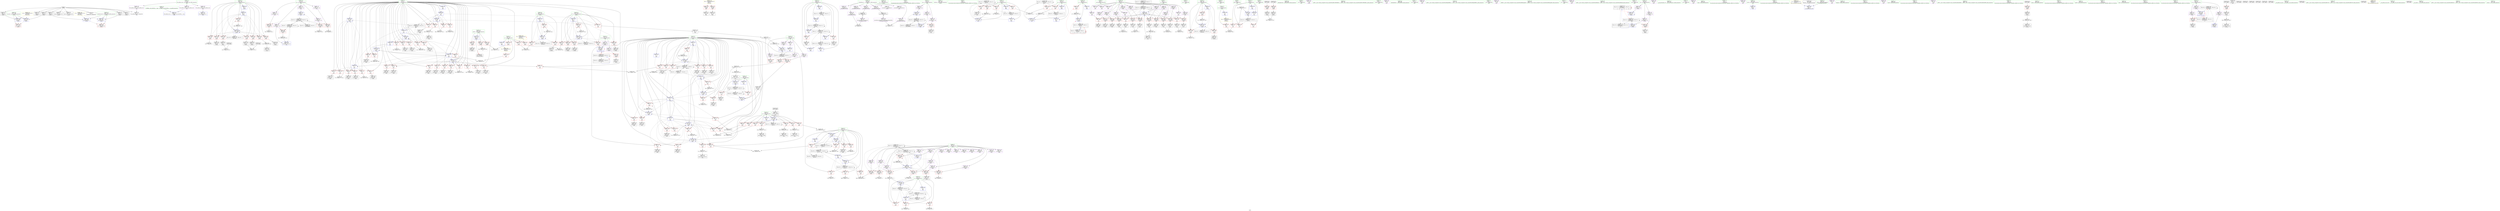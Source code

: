 digraph "SVFG" {
	label="SVFG";

	Node0x564e3d66dc00 [shape=record,color=grey,label="{NodeID: 0\nNullPtr}"];
	Node0x564e3d66dc00 -> Node0x564e3d68ca70[style=solid];
	Node0x564e3d66dc00 -> Node0x564e3d68cb70[style=solid];
	Node0x564e3d66dc00 -> Node0x564e3d68cc40[style=solid];
	Node0x564e3d66dc00 -> Node0x564e3d68cd10[style=solid];
	Node0x564e3d66dc00 -> Node0x564e3d68cde0[style=solid];
	Node0x564e3d66dc00 -> Node0x564e3d68ceb0[style=solid];
	Node0x564e3d66dc00 -> Node0x564e3d68cf80[style=solid];
	Node0x564e3d66dc00 -> Node0x564e3d68d050[style=solid];
	Node0x564e3d66dc00 -> Node0x564e3d68d120[style=solid];
	Node0x564e3d66dc00 -> Node0x564e3d695020[style=solid];
	Node0x564e3d6b1de0 [shape=record,color=grey,label="{NodeID: 609\n225 = cmp(224, 5, )\n}"];
	Node0x564e3d6968b0 [shape=record,color=blue,label="{NodeID: 443\n406\<--5\narrayidx13\<--\nmain\n}"];
	Node0x564e3d6968b0 -> Node0x564e3d6968b0[style=dashed];
	Node0x564e3d6968b0 -> Node0x564e3d6ce230[style=dashed];
	Node0x564e3d699b60 [shape=record,color=red,label="{NodeID: 277\n751\<--9\n\<--i\nmain\n}"];
	Node0x564e3d699b60 -> Node0x564e3d691f00[style=solid];
	Node0x564e3d669fc0 [shape=record,color=black,label="{NodeID: 111\n351\<--348\ncall\<--\nmain\n}"];
	Node0x564e3d6e5c40 [shape=record,color=black,label="{NodeID: 720\nMR_51V_2 = PHI(MR_51V_7, MR_51V_1, )\npts\{40 \}\n}"];
	Node0x564e3d6e5c40 -> Node0x564e3d696710[style=dashed];
	Node0x564e3d6acb60 [shape=record,color=grey,label="{NodeID: 554\n431 = Binary(430, 182, )\n}"];
	Node0x564e3d6acb60 -> Node0x564e3d696cc0[style=solid];
	Node0x564e3d693900 [shape=record,color=red,label="{NodeID: 388\n634\<--633\n\<--arrayidx138\nmain\n}"];
	Node0x564e3d693900 -> Node0x564e3d6b23e0[style=solid];
	Node0x564e3d68f000 [shape=record,color=purple,label="{NodeID: 222\n92\<--47\n\<--_Z3strB5cxx11\n__cxx_global_var_init\n}"];
	Node0x564e3d66a580 [shape=record,color=green,label="{NodeID: 56\n133\<--134\nst\<--st_field_insensitive\n_Z3reci\n}"];
	Node0x564e3d69c8e0 [shape=record,color=red,label="{NodeID: 333\n607\<--38\n\<--q\nmain\n}"];
	Node0x564e3d69c8e0 -> Node0x564e3d691060[style=solid];
	Node0x564e3d692170 [shape=record,color=black,label="{NodeID: 167\n763\<--762\nidxprom212\<--\nmain\n}"];
	Node0x564e3d647810 [shape=record,color=green,label="{NodeID: 1\n5\<--1\n\<--dummyObj\nCan only get source location for instruction, argument, global var or function.}"];
	Node0x564e3d6b1f60 [shape=record,color=grey,label="{NodeID: 610\n500 = cmp(498, 499, )\n}"];
	Node0x564e3d696980 [shape=record,color=blue,label="{NodeID: 444\n410\<--39\narrayidx15\<--\nmain\n}"];
	Node0x564e3d696980 -> Node0x564e3d696980[style=dashed];
	Node0x564e3d696980 -> Node0x564e3d6cf130[style=dashed];
	Node0x564e3d699c30 [shape=record,color=red,label="{NodeID: 278\n759\<--9\n\<--i\nmain\n}"];
	Node0x564e3d699c30 -> Node0x564e3d6920a0[style=solid];
	Node0x564e3d66a090 [shape=record,color=black,label="{NodeID: 112\n357\<--354\ncall1\<--\nmain\n}"];
	Node0x564e3d6e6140 [shape=record,color=black,label="{NodeID: 721\nMR_55V_2 = PHI(MR_55V_5, MR_55V_1, )\npts\{280000 \}\n}"];
	Node0x564e3d6e6140 -> Node0x564e3d6968b0[style=dashed];
	Node0x564e3d6e6140 -> Node0x564e3d6ce230[style=dashed];
	Node0x564e3d6acce0 [shape=record,color=grey,label="{NodeID: 555\n374 = Binary(371, 373, )\n}"];
	Node0x564e3d6acce0 -> Node0x564e3d6acfe0[style=solid];
	Node0x564e3d6939d0 [shape=record,color=red,label="{NodeID: 389\n643\<--642\n\<--arrayidx144\nmain\n}"];
	Node0x564e3d6939d0 -> Node0x564e3d6b35e0[style=solid];
	Node0x564e3d68f0d0 [shape=record,color=purple,label="{NodeID: 223\n93\<--47\n\<--_Z3strB5cxx11\n__cxx_global_var_init\n}"];
	Node0x564e3d68f0d0 -> Node0x564e3d6b1660[style=solid];
	Node0x564e3d66a650 [shape=record,color=green,label="{NodeID: 57\n135\<--136\nref.tmp\<--ref.tmp_field_insensitive\n_Z3reci\n}"];
	Node0x564e3d69c9b0 [shape=record,color=red,label="{NodeID: 334\n727\<--38\n\<--q\nmain\n}"];
	Node0x564e3d69c9b0 -> Node0x564e3d691bc0[style=solid];
	Node0x564e3d692240 [shape=record,color=black,label="{NodeID: 168\n766\<--765\nidxprom214\<--\nmain\n}"];
	Node0x564e3d680400 [shape=record,color=green,label="{NodeID: 2\n39\<--1\n\<--dummyObj\nCan only get source location for instruction, argument, global var or function.}"];
	Node0x564e3d6b20e0 [shape=record,color=grey,label="{NodeID: 611\n732 = cmp(730, 731, )\n}"];
	Node0x564e3d696a50 [shape=record,color=blue,label="{NodeID: 445\n11\<--5\nj\<--\nmain\n}"];
	Node0x564e3d696a50 -> Node0x564e3d699ea0[style=dashed];
	Node0x564e3d696a50 -> Node0x564e3d699f70[style=dashed];
	Node0x564e3d696a50 -> Node0x564e3d69a040[style=dashed];
	Node0x564e3d696a50 -> Node0x564e3d696a50[style=dashed];
	Node0x564e3d696a50 -> Node0x564e3d696bf0[style=dashed];
	Node0x564e3d696a50 -> Node0x564e3d696f30[style=dashed];
	Node0x564e3d696a50 -> Node0x564e3d6c8e30[style=dashed];
	Node0x564e3d699d00 [shape=record,color=red,label="{NodeID: 279\n762\<--9\n\<--i\nmain\n}"];
	Node0x564e3d699d00 -> Node0x564e3d692170[style=solid];
	Node0x564e3d66a160 [shape=record,color=black,label="{NodeID: 113\n369\<--368\nidxprom\<--sub\nmain\n}"];
	Node0x564e3d6e6640 [shape=record,color=black,label="{NodeID: 722\nMR_57V_2 = PHI(MR_57V_6, MR_57V_1, )\npts\{300000 \}\n}"];
	Node0x564e3d6e6640 -> Node0x564e3d69eb00[style=dashed];
	Node0x564e3d6e6640 -> Node0x564e3d6939d0[style=dashed];
	Node0x564e3d6e6640 -> Node0x564e3d693aa0[style=dashed];
	Node0x564e3d6e6640 -> Node0x564e3d693b70[style=dashed];
	Node0x564e3d6e6640 -> Node0x564e3d693c40[style=dashed];
	Node0x564e3d6e6640 -> Node0x564e3d693eb0[style=dashed];
	Node0x564e3d6e6640 -> Node0x564e3d693f80[style=dashed];
	Node0x564e3d6e6640 -> Node0x564e3d697270[style=dashed];
	Node0x564e3d6e6640 -> Node0x564e3d6de940[style=dashed];
	Node0x564e3d6e6640 -> Node0x564e3d6e6640[style=dashed];
	Node0x564e3d6ace60 [shape=record,color=grey,label="{NodeID: 556\n597 = Binary(596, 182, )\n}"];
	Node0x564e3d6ace60 -> Node0x564e3d6a75b0[style=solid];
	Node0x564e3d693aa0 [shape=record,color=red,label="{NodeID: 390\n652\<--651\n\<--arrayidx149\nmain\n}"];
	Node0x564e3d693aa0 -> Node0x564e3d6b0460[style=solid];
	Node0x564e3d68f1a0 [shape=record,color=purple,label="{NodeID: 224\n109\<--47\n\<--_Z3strB5cxx11\n__cxx_global_array_dtor\n}"];
	Node0x564e3d66a720 [shape=record,color=green,label="{NodeID: 58\n137\<--138\nexn.slot\<--exn.slot_field_insensitive\n_Z3reci\n}"];
	Node0x564e3d66a720 -> Node0x564e3d69cf60[style=solid];
	Node0x564e3d66a720 -> Node0x564e3d695460[style=solid];
	Node0x564e3d66a720 -> Node0x564e3d695600[style=solid];
	Node0x564e3d69ca80 [shape=record,color=red,label="{NodeID: 335\n276\<--53\n\<--rr\n_Z3reci\n}"];
	Node0x564e3d69ca80 -> Node0x564e3d6af260[style=solid];
	Node0x564e3d692310 [shape=record,color=black,label="{NodeID: 169\n771\<--770\nconv218\<--rem217\nmain\n}"];
	Node0x564e3d692310 -> Node0x564e3d6a8450[style=solid];
	Node0x564e3d6572d0 [shape=record,color=green,label="{NodeID: 3\n50\<--1\n__dso_handle\<--dummyObj\nGlob }"];
	Node0x564e3d6b2260 [shape=record,color=grey,label="{NodeID: 612\n222 = cmp(218, 219, )\n}"];
	Node0x564e3d696b20 [shape=record,color=blue,label="{NodeID: 446\n422\<--5\narrayidx22\<--\nmain\n}"];
	Node0x564e3d696b20 -> Node0x564e3d6de940[style=dashed];
	Node0x564e3d699dd0 [shape=record,color=red,label="{NodeID: 280\n775\<--9\n\<--i\nmain\n}"];
	Node0x564e3d699dd0 -> Node0x564e3d6ad460[style=solid];
	Node0x564e3d66a230 [shape=record,color=black,label="{NodeID: 114\n373\<--372\nconv\<--\nmain\n}"];
	Node0x564e3d66a230 -> Node0x564e3d6acce0[style=solid];
	Node0x564e3d6e6b40 [shape=record,color=black,label="{NodeID: 723\nMR_61V_2 = PHI(MR_61V_3, MR_61V_1, )\npts\{370000 \}\n}"];
	Node0x564e3d6e6b40 -> Node0x564e3d6cec30[style=dashed];
	Node0x564e3d6acfe0 [shape=record,color=grey,label="{NodeID: 557\n375 = Binary(374, 376, )\n}"];
	Node0x564e3d6acfe0 -> Node0x564e3d6964a0[style=solid];
	Node0x564e3d693b70 [shape=record,color=red,label="{NodeID: 391\n667\<--666\n\<--arrayidx158\nmain\n}"];
	Node0x564e3d693b70 -> Node0x564e3d6ad2e0[style=solid];
	Node0x564e3d68f270 [shape=record,color=purple,label="{NodeID: 225\n110\<--47\n\<--_Z3strB5cxx11\n__cxx_global_array_dtor\n}"];
	Node0x564e3d68f270 -> Node0x564e3d6abba0[style=solid];
	Node0x564e3d66a7f0 [shape=record,color=green,label="{NodeID: 59\n139\<--140\nehselector.slot\<--ehselector.slot_field_insensitive\n_Z3reci\n}"];
	Node0x564e3d66a7f0 -> Node0x564e3d69d030[style=solid];
	Node0x564e3d66a7f0 -> Node0x564e3d695530[style=solid];
	Node0x564e3d66a7f0 -> Node0x564e3d6956d0[style=solid];
	Node0x564e3d69cb50 [shape=record,color=red,label="{NodeID: 336\n348\<--61\n\<--stdin\nmain\n}"];
	Node0x564e3d69cb50 -> Node0x564e3d669fc0[style=solid];
	Node0x564e3d6923e0 [shape=record,color=purple,label="{NodeID: 170\n406\<--27\narrayidx13\<--ins\nmain\n}"];
	Node0x564e3d6923e0 -> Node0x564e3d6968b0[style=solid];
	Node0x564e3d656fa0 [shape=record,color=green,label="{NodeID: 4\n55\<--1\n.str\<--dummyObj\nGlob }"];
	Node0x564e3d6b23e0 [shape=record,color=grey,label="{NodeID: 613\n635 = cmp(634, 182, )\n}"];
	Node0x564e3d696bf0 [shape=record,color=blue,label="{NodeID: 447\n11\<--426\nj\<--inc24\nmain\n}"];
	Node0x564e3d696bf0 -> Node0x564e3d699ea0[style=dashed];
	Node0x564e3d696bf0 -> Node0x564e3d699f70[style=dashed];
	Node0x564e3d696bf0 -> Node0x564e3d69a040[style=dashed];
	Node0x564e3d696bf0 -> Node0x564e3d696a50[style=dashed];
	Node0x564e3d696bf0 -> Node0x564e3d696bf0[style=dashed];
	Node0x564e3d696bf0 -> Node0x564e3d696f30[style=dashed];
	Node0x564e3d696bf0 -> Node0x564e3d6c8e30[style=dashed];
	Node0x564e3d699ea0 [shape=record,color=red,label="{NodeID: 281\n414\<--11\n\<--j\nmain\n}"];
	Node0x564e3d699ea0 -> Node0x564e3d6b0160[style=solid];
	Node0x564e3d66a300 [shape=record,color=black,label="{NodeID: 115\n378\<--377\nidxprom2\<--\nmain\n}"];
	Node0x564e3d6e7040 [shape=record,color=black,label="{NodeID: 724\nMR_63V_2 = PHI(MR_63V_5, MR_63V_1, )\npts\{420000 \}\n}"];
	Node0x564e3d6e7040 -> Node0x564e3d696980[style=dashed];
	Node0x564e3d6e7040 -> Node0x564e3d6cf130[style=dashed];
	Node0x564e3d6ad160 [shape=record,color=grey,label="{NodeID: 558\n769 = Binary(758, 768, )\n}"];
	Node0x564e3d6ad160 -> Node0x564e3d6ad8e0[style=solid];
	Node0x564e3d693c40 [shape=record,color=red,label="{NodeID: 392\n677\<--676\n\<--arrayidx162\nmain\n}"];
	Node0x564e3d693c40 -> Node0x564e3d6af0e0[style=solid];
	Node0x564e3d68f340 [shape=record,color=purple,label="{NodeID: 226\n117\<--47\n\<--_Z3strB5cxx11\n__cxx_global_array_dtor\n}"];
	Node0x564e3d68f340 -> Node0x564e3d6b14e0[style=solid];
	Node0x564e3d66a8c0 [shape=record,color=green,label="{NodeID: 60\n141\<--142\ni\<--i_field_insensitive\n_Z3reci\n}"];
	Node0x564e3d66a8c0 -> Node0x564e3d69d100[style=solid];
	Node0x564e3d66a8c0 -> Node0x564e3d69d1d0[style=solid];
	Node0x564e3d66a8c0 -> Node0x564e3d69d2a0[style=solid];
	Node0x564e3d66a8c0 -> Node0x564e3d6952c0[style=solid];
	Node0x564e3d66a8c0 -> Node0x564e3d695390[style=solid];
	Node0x564e3d69cc20 [shape=record,color=red,label="{NodeID: 337\n354\<--66\n\<--stdout\nmain\n}"];
	Node0x564e3d69cc20 -> Node0x564e3d66a090[style=solid];
	Node0x564e3d6924b0 [shape=record,color=purple,label="{NodeID: 171\n585\<--27\narrayidx112\<--ins\nmain\n}"];
	Node0x564e3d6924b0 -> Node0x564e3d693690[style=solid];
	Node0x564e3d6924b0 -> Node0x564e3d6a7410[style=solid];
	Node0x564e3d657030 [shape=record,color=green,label="{NodeID: 5\n57\<--1\n.str.1\<--dummyObj\nGlob }"];
	Node0x564e3d6b2560 [shape=record,color=grey,label="{NodeID: 614\n510 = cmp(506, 509, )\n}"];
	Node0x564e3d696cc0 [shape=record,color=blue,label="{NodeID: 448\n9\<--431\ni\<--inc27\nmain\n}"];
	Node0x564e3d696cc0 -> Node0x564e3d698a50[style=dashed];
	Node0x564e3d696cc0 -> Node0x564e3d698b20[style=dashed];
	Node0x564e3d696cc0 -> Node0x564e3d698bf0[style=dashed];
	Node0x564e3d696cc0 -> Node0x564e3d698cc0[style=dashed];
	Node0x564e3d696cc0 -> Node0x564e3d698d90[style=dashed];
	Node0x564e3d696cc0 -> Node0x564e3d696cc0[style=dashed];
	Node0x564e3d696cc0 -> Node0x564e3d696d90[style=dashed];
	Node0x564e3d699f70 [shape=record,color=red,label="{NodeID: 282\n420\<--11\n\<--j\nmain\n}"];
	Node0x564e3d699f70 -> Node0x564e3d68fa70[style=solid];
	Node0x564e3d68f800 [shape=record,color=black,label="{NodeID: 116\n405\<--404\nidxprom12\<--\nmain\n}"];
	Node0x564e3d6ad2e0 [shape=record,color=grey,label="{NodeID: 559\n669 = Binary(668, 667, )\n}"];
	Node0x564e3d6ad2e0 -> Node0x564e3d6a7d00[style=solid];
	Node0x564e3d693d10 [shape=record,color=red,label="{NodeID: 393\n698\<--697\n\<--arrayidx174\nmain\n}"];
	Node0x564e3d693d10 -> Node0x564e3d6b38e0[style=solid];
	Node0x564e3d68f410 [shape=record,color=purple,label="{NodeID: 227\n175\<--47\narrayidx3\<--_Z3strB5cxx11\n_Z3reci\n}"];
	Node0x564e3d66a990 [shape=record,color=green,label="{NodeID: 61\n143\<--144\ni6\<--i6_field_insensitive\n_Z3reci\n}"];
	Node0x564e3d66a990 -> Node0x564e3d69d370[style=solid];
	Node0x564e3d66a990 -> Node0x564e3d69d440[style=solid];
	Node0x564e3d66a990 -> Node0x564e3d69d510[style=solid];
	Node0x564e3d66a990 -> Node0x564e3d6957a0[style=solid];
	Node0x564e3d66a990 -> Node0x564e3d695940[style=solid];
	Node0x564e3d6d6240 [shape=record,color=black,label="{NodeID: 670\nMR_59V_3 = PHI(MR_59V_4, MR_59V_2, )\npts\{330000 \}\n}"];
	Node0x564e3d6d6240 -> Node0x564e3d69e6f0[style=dashed];
	Node0x564e3d6d6240 -> Node0x564e3d693de0[style=dashed];
	Node0x564e3d6d6240 -> Node0x564e3d694050[style=dashed];
	Node0x564e3d6d6240 -> Node0x564e3d6964a0[style=dashed];
	Node0x564e3d69ccf0 [shape=record,color=red,label="{NodeID: 338\n150\<--131\n\<--l.addr\n_Z3reci\n}"];
	Node0x564e3d69ccf0 -> Node0x564e3d6b17e0[style=solid];
	Node0x564e3d692580 [shape=record,color=purple,label="{NodeID: 172\n618\<--27\narrayidx130\<--ins\nmain\n}"];
	Node0x564e3d692580 -> Node0x564e3d693830[style=solid];
	Node0x564e3d647640 [shape=record,color=green,label="{NodeID: 6\n59\<--1\n.str.2\<--dummyObj\nGlob }"];
	Node0x564e3d6b26e0 [shape=record,color=grey,label="{NodeID: 615\n746 = cmp(745, 203, )\n}"];
	Node0x564e3d696d90 [shape=record,color=blue,label="{NodeID: 449\n9\<--5\ni\<--\nmain\n}"];
	Node0x564e3d696d90 -> Node0x564e3d698e60[style=dashed];
	Node0x564e3d696d90 -> Node0x564e3d698f30[style=dashed];
	Node0x564e3d696d90 -> Node0x564e3d699000[style=dashed];
	Node0x564e3d696d90 -> Node0x564e3d6a75b0[style=dashed];
	Node0x564e3d696d90 -> Node0x564e3d6a7820[style=dashed];
	Node0x564e3d69a040 [shape=record,color=red,label="{NodeID: 283\n425\<--11\n\<--j\nmain\n}"];
	Node0x564e3d69a040 -> Node0x564e3d6ac9e0[style=solid];
	Node0x564e3d68f8d0 [shape=record,color=black,label="{NodeID: 117\n409\<--408\nidxprom14\<--\nmain\n}"];
	Node0x564e3d6ad460 [shape=record,color=grey,label="{NodeID: 560\n776 = Binary(775, 182, )\n}"];
	Node0x564e3d6ad460 -> Node0x564e3d6a8520[style=solid];
	Node0x564e3d693de0 [shape=record,color=red,label="{NodeID: 394\n740\<--739\n\<--arrayidx198\nmain\n}"];
	Node0x564e3d693de0 -> Node0x564e3d691d60[style=solid];
	Node0x564e3d68f4e0 [shape=record,color=purple,label="{NodeID: 228\n445\<--47\narrayidx34\<--_Z3strB5cxx11\nmain\n}"];
	Node0x564e3d66aa60 [shape=record,color=green,label="{NodeID: 62\n145\<--146\ni15\<--i15_field_insensitive\n_Z3reci\n}"];
	Node0x564e3d66aa60 -> Node0x564e3d69d5e0[style=solid];
	Node0x564e3d66aa60 -> Node0x564e3d69d6b0[style=solid];
	Node0x564e3d66aa60 -> Node0x564e3d69d780[style=solid];
	Node0x564e3d66aa60 -> Node0x564e3d69d850[style=solid];
	Node0x564e3d66aa60 -> Node0x564e3d69d920[style=solid];
	Node0x564e3d66aa60 -> Node0x564e3d69d9f0[style=solid];
	Node0x564e3d66aa60 -> Node0x564e3d69dac0[style=solid];
	Node0x564e3d66aa60 -> Node0x564e3d69db90[style=solid];
	Node0x564e3d66aa60 -> Node0x564e3d695a10[style=solid];
	Node0x564e3d66aa60 -> Node0x564e3d695ae0[style=solid];
	Node0x564e3d66aa60 -> Node0x564e3d695c80[style=solid];
	Node0x564e3d69cdc0 [shape=record,color=red,label="{NodeID: 339\n295\<--131\n\<--l.addr\n_Z3reci\n}"];
	Node0x564e3d69cdc0 -> Node0x564e3d669d50[style=solid];
	Node0x564e3d692650 [shape=record,color=purple,label="{NodeID: 173\n633\<--27\narrayidx138\<--ins\nmain\n}"];
	Node0x564e3d692650 -> Node0x564e3d693900[style=solid];
	Node0x564e3d6476d0 [shape=record,color=green,label="{NodeID: 7\n61\<--1\nstdin\<--dummyObj\nGlob }"];
	Node0x564e3d6b2860 [shape=record,color=grey,label="{NodeID: 616\n527 = cmp(520, 526, )\n}"];
	Node0x564e3d696e60 [shape=record,color=blue,label="{NodeID: 450\n23\<--454\nm\<--conv37\nmain\n}"];
	Node0x564e3d696e60 -> Node0x564e3d69c190[style=dashed];
	Node0x564e3d696e60 -> Node0x564e3d69c260[style=dashed];
	Node0x564e3d696e60 -> Node0x564e3d69c330[style=dashed];
	Node0x564e3d696e60 -> Node0x564e3d69c400[style=dashed];
	Node0x564e3d696e60 -> Node0x564e3d69c4d0[style=dashed];
	Node0x564e3d696e60 -> Node0x564e3d69c5a0[style=dashed];
	Node0x564e3d696e60 -> Node0x564e3d69c670[style=dashed];
	Node0x564e3d696e60 -> Node0x564e3d696e60[style=dashed];
	Node0x564e3d696e60 -> Node0x564e3d6e5240[style=dashed];
	Node0x564e3d69a110 [shape=record,color=red,label="{NodeID: 284\n458\<--11\n\<--j\nmain\n}"];
	Node0x564e3d69a110 -> Node0x564e3d6b2e60[style=solid];
	Node0x564e3d68f9a0 [shape=record,color=black,label="{NodeID: 118\n418\<--417\nidxprom19\<--\nmain\n}"];
	Node0x564e3d6ad5e0 [shape=record,color=grey,label="{NodeID: 561\n790 = Binary(789, 182, )\n}"];
	Node0x564e3d6ad5e0 -> Node0x564e3d6a85f0[style=solid];
	Node0x564e3d693eb0 [shape=record,color=red,label="{NodeID: 395\n754\<--753\n\<--arrayidx206\nmain\n}"];
	Node0x564e3d693eb0 -> Node0x564e3d6b0ee0[style=solid];
	Node0x564e3d68f5b0 [shape=record,color=purple,label="{NodeID: 229\n172\<--51\narrayidx\<--ks\n_Z3reci\n}"];
	Node0x564e3d68f5b0 -> Node0x564e3d69e140[style=solid];
	Node0x564e3d66ab30 [shape=record,color=green,label="{NodeID: 63\n147\<--148\ni57\<--i57_field_insensitive\n_Z3reci\n}"];
	Node0x564e3d66ab30 -> Node0x564e3d69dc60[style=solid];
	Node0x564e3d66ab30 -> Node0x564e3d69dd30[style=solid];
	Node0x564e3d66ab30 -> Node0x564e3d69de00[style=solid];
	Node0x564e3d66ab30 -> Node0x564e3d69ded0[style=solid];
	Node0x564e3d66ab30 -> Node0x564e3d69dfa0[style=solid];
	Node0x564e3d66ab30 -> Node0x564e3d69e070[style=solid];
	Node0x564e3d66ab30 -> Node0x564e3d695e20[style=solid];
	Node0x564e3d66ab30 -> Node0x564e3d696160[style=solid];
	Node0x564e3d69ce90 [shape=record,color=red,label="{NodeID: 340\n303\<--131\n\<--l.addr\n_Z3reci\n}"];
	Node0x564e3d69ce90 -> Node0x564e3d6ae360[style=solid];
	Node0x564e3d692720 [shape=record,color=purple,label="{NodeID: 174\n697\<--27\narrayidx174\<--ins\nmain\n}"];
	Node0x564e3d692720 -> Node0x564e3d693d10[style=solid];
	Node0x564e3d658c00 [shape=record,color=green,label="{NodeID: 8\n62\<--1\n.str.3\<--dummyObj\nGlob }"];
	Node0x564e3d6b29e0 [shape=record,color=grey,label="{NodeID: 617\n240 = cmp(233, 239, )\n}"];
	Node0x564e3d696f30 [shape=record,color=blue,label="{NodeID: 451\n11\<--5\nj\<--\nmain\n}"];
	Node0x564e3d696f30 -> Node0x564e3d69a110[style=dashed];
	Node0x564e3d696f30 -> Node0x564e3d69a1e0[style=dashed];
	Node0x564e3d696f30 -> Node0x564e3d69a2b0[style=dashed];
	Node0x564e3d696f30 -> Node0x564e3d69a380[style=dashed];
	Node0x564e3d696f30 -> Node0x564e3d6971a0[style=dashed];
	Node0x564e3d696f30 -> Node0x564e3d697340[style=dashed];
	Node0x564e3d69a1e0 [shape=record,color=red,label="{NodeID: 285\n462\<--11\n\<--j\nmain\n}"];
	Node0x564e3d69a1e0 -> Node0x564e3d68fce0[style=solid];
	Node0x564e3d68fa70 [shape=record,color=black,label="{NodeID: 119\n421\<--420\nidxprom21\<--\nmain\n}"];
	Node0x564e3d6ad760 [shape=record,color=grey,label="{NodeID: 562\n235 = Binary(234, 182, )\n}"];
	Node0x564e3d6ad760 -> Node0x564e3d669390[style=solid];
	Node0x564e3d693f80 [shape=record,color=red,label="{NodeID: 396\n765\<--764\n\<--arrayidx213\nmain\n}"];
	Node0x564e3d693f80 -> Node0x564e3d692240[style=solid];
	Node0x564e3d68f680 [shape=record,color=purple,label="{NodeID: 230\n297\<--51\narrayidx66\<--ks\n_Z3reci\n}"];
	Node0x564e3d68f680 -> Node0x564e3d695ef0[style=solid];
	Node0x564e3d66ac00 [shape=record,color=green,label="{NodeID: 64\n155\<--156\n_ZNSaIcEC1Ev\<--_ZNSaIcEC1Ev_field_insensitive\n}"];
	Node0x564e3d69cf60 [shape=record,color=red,label="{NodeID: 341\n317\<--137\nexn\<--exn.slot\n_Z3reci\n}"];
	Node0x564e3d6927f0 [shape=record,color=purple,label="{NodeID: 175\n419\<--29\narrayidx20\<--a\nmain\n}"];
	Node0x564e3d658c90 [shape=record,color=green,label="{NodeID: 9\n64\<--1\n.str.4\<--dummyObj\nGlob }"];
	Node0x564e3d6b2b60 [shape=record,color=grey,label="{NodeID: 618\n620 = cmp(619, 182, )\n}"];
	Node0x564e3d697000 [shape=record,color=blue,label="{NodeID: 452\n464\<--468\narrayidx42\<--conv45\nmain\n}"];
	Node0x564e3d697000 -> Node0x564e3d69e7c0[style=dashed];
	Node0x564e3d697000 -> Node0x564e3d69e890[style=dashed];
	Node0x564e3d697000 -> Node0x564e3d69e960[style=dashed];
	Node0x564e3d697000 -> Node0x564e3d69ea30[style=dashed];
	Node0x564e3d697000 -> Node0x564e3d69ebd0[style=dashed];
	Node0x564e3d697000 -> Node0x564e3d69eca0[style=dashed];
	Node0x564e3d697000 -> Node0x564e3d69ed70[style=dashed];
	Node0x564e3d697000 -> Node0x564e3d69ee40[style=dashed];
	Node0x564e3d697000 -> Node0x564e3d69ef10[style=dashed];
	Node0x564e3d697000 -> Node0x564e3d69efe0[style=dashed];
	Node0x564e3d697000 -> Node0x564e3d69f0b0[style=dashed];
	Node0x564e3d697000 -> Node0x564e3d69f180[style=dashed];
	Node0x564e3d697000 -> Node0x564e3d6935c0[style=dashed];
	Node0x564e3d697000 -> Node0x564e3d697000[style=dashed];
	Node0x564e3d697000 -> Node0x564e3d6cec30[style=dashed];
	Node0x564e3d69a2b0 [shape=record,color=red,label="{NodeID: 286\n470\<--11\n\<--j\nmain\n}"];
	Node0x564e3d69a2b0 -> Node0x564e3d68ff50[style=solid];
	Node0x564e3d68fb40 [shape=record,color=black,label="{NodeID: 120\n444\<--443\nidxprom33\<--\nmain\n}"];
	Node0x564e3d6ad8e0 [shape=record,color=grey,label="{NodeID: 563\n770 = Binary(769, 376, )\n}"];
	Node0x564e3d6ad8e0 -> Node0x564e3d692310[style=solid];
	Node0x564e3d694050 [shape=record,color=red,label="{NodeID: 397\n768\<--767\n\<--arrayidx215\nmain\n}"];
	Node0x564e3d694050 -> Node0x564e3d6ad160[style=solid];
	Node0x564e3d6975e0 [shape=record,color=purple,label="{NodeID: 231\n157\<--55\n\<--.str\n_Z3reci\n}"];
	Node0x564e3d68bbe0 [shape=record,color=green,label="{NodeID: 65\n159\<--160\n_ZNSt7__cxx1112basic_stringIcSt11char_traitsIcESaIcEEC1EPKcRKS3_\<--_ZNSt7__cxx1112basic_stringIcSt11char_traitsIcESaIcEEC1EPKcRKS3__field_insensitive\n}"];
	Node0x564e3d69d030 [shape=record,color=red,label="{NodeID: 342\n318\<--139\nsel\<--ehselector.slot\n_Z3reci\n}"];
	Node0x564e3d6928c0 [shape=record,color=purple,label="{NodeID: 176\n422\<--29\narrayidx22\<--a\nmain\n}"];
	Node0x564e3d6928c0 -> Node0x564e3d696b20[style=solid];
	Node0x564e3d657120 [shape=record,color=green,label="{NodeID: 10\n66\<--1\nstdout\<--dummyObj\nGlob }"];
	Node0x564e3d6b2ce0 [shape=record,color=grey,label="{NodeID: 619\n531 = cmp(529, 530, )\n}"];
	Node0x564e3d6970d0 [shape=record,color=blue,label="{NodeID: 453\n475\<--264\narrayidx49\<--\nmain\n}"];
	Node0x564e3d6970d0 -> Node0x564e3d6970d0[style=dashed];
	Node0x564e3d6970d0 -> Node0x564e3d6cf130[style=dashed];
	Node0x564e3d69a380 [shape=record,color=red,label="{NodeID: 287\n478\<--11\n\<--j\nmain\n}"];
	Node0x564e3d69a380 -> Node0x564e3d6af560[style=solid];
	Node0x564e3d68fc10 [shape=record,color=black,label="{NodeID: 121\n454\<--451\nconv37\<--call36\nmain\n}"];
	Node0x564e3d68fc10 -> Node0x564e3d696e60[style=solid];
	Node0x564e3d6ada60 [shape=record,color=grey,label="{NodeID: 564\n592 = Binary(591, 182, )\n}"];
	Node0x564e3d6ada60 -> Node0x564e3d6a74e0[style=solid];
	Node0x564e3d694120 [shape=record,color=blue,label="{NodeID: 398\n4\<--5\nt\<--\nGlob }"];
	Node0x564e3d694120 -> Node0x564e3d696640[style=dashed];
	Node0x564e3d697670 [shape=record,color=purple,label="{NodeID: 232\n349\<--57\n\<--.str.1\nmain\n}"];
	Node0x564e3d68bca0 [shape=record,color=green,label="{NodeID: 66\n162\<--163\n_ZNSaIcED1Ev\<--_ZNSaIcED1Ev_field_insensitive\n}"];
	Node0x564e3d69d100 [shape=record,color=red,label="{NodeID: 343\n166\<--141\n\<--i\n_Z3reci\n}"];
	Node0x564e3d69d100 -> Node0x564e3d6b1960[style=solid];
	Node0x564e3d692990 [shape=record,color=purple,label="{NodeID: 177\n485\<--29\narrayidx54\<--a\nmain\n}"];
	Node0x564e3d658a40 [shape=record,color=green,label="{NodeID: 11\n67\<--1\n.str.5\<--dummyObj\nGlob }"];
	Node0x564e3d6b2e60 [shape=record,color=grey,label="{NodeID: 620\n460 = cmp(458, 459, )\n}"];
	Node0x564e3d6971a0 [shape=record,color=blue,label="{NodeID: 454\n11\<--479\nj\<--inc51\nmain\n}"];
	Node0x564e3d6971a0 -> Node0x564e3d69a110[style=dashed];
	Node0x564e3d6971a0 -> Node0x564e3d69a1e0[style=dashed];
	Node0x564e3d6971a0 -> Node0x564e3d69a2b0[style=dashed];
	Node0x564e3d6971a0 -> Node0x564e3d69a380[style=dashed];
	Node0x564e3d6971a0 -> Node0x564e3d6971a0[style=dashed];
	Node0x564e3d6971a0 -> Node0x564e3d697340[style=dashed];
	Node0x564e3d69a450 [shape=record,color=red,label="{NodeID: 288\n498\<--11\n\<--j\nmain\n}"];
	Node0x564e3d69a450 -> Node0x564e3d6b1f60[style=solid];
	Node0x564e3d68fce0 [shape=record,color=black,label="{NodeID: 122\n463\<--462\nidxprom41\<--\nmain\n}"];
	Node0x564e3d6adbe0 [shape=record,color=grey,label="{NodeID: 565\n536 = Binary(535, 182, )\n}"];
	Node0x564e3d6adbe0 -> Node0x564e3d6a7270[style=solid];
	Node0x564e3d694220 [shape=record,color=blue,label="{NodeID: 399\n7\<--5\ntt\<--\nGlob }"];
	Node0x564e3d694220 -> Node0x564e3d6d1040[style=dashed];
	Node0x564e3d697740 [shape=record,color=purple,label="{NodeID: 233\n350\<--59\n\<--.str.2\nmain\n}"];
	Node0x564e3d68bda0 [shape=record,color=green,label="{NodeID: 67\n177\<--178\n_ZNSt7__cxx1112basic_stringIcSt11char_traitsIcESaIcEEpLERKS4_\<--_ZNSt7__cxx1112basic_stringIcSt11char_traitsIcESaIcEEpLERKS4__field_insensitive\n}"];
	Node0x564e3d69d1d0 [shape=record,color=red,label="{NodeID: 344\n170\<--141\n\<--i\n_Z3reci\n}"];
	Node0x564e3d69d1d0 -> Node0x564e3d68d2c0[style=solid];
	Node0x564e3d692a60 [shape=record,color=purple,label="{NodeID: 178\n492\<--29\narrayidx59\<--a\nmain\n}"];
	Node0x564e3d692a60 -> Node0x564e3d69eb00[style=solid];
	Node0x564e3d692a60 -> Node0x564e3d697270[style=solid];
	Node0x564e3d658b10 [shape=record,color=green,label="{NodeID: 12\n69\<--1\n.str.6\<--dummyObj\nGlob }"];
	Node0x564e3d6b2fe0 [shape=record,color=grey,label="{NodeID: 621\n274 = cmp(272, 273, )\n}"];
	Node0x564e3d697270 [shape=record,color=blue,label="{NodeID: 455\n492\<--494\narrayidx59\<--inc60\nmain\n}"];
	Node0x564e3d697270 -> Node0x564e3d69eb00[style=dashed];
	Node0x564e3d697270 -> Node0x564e3d6939d0[style=dashed];
	Node0x564e3d697270 -> Node0x564e3d693aa0[style=dashed];
	Node0x564e3d697270 -> Node0x564e3d693b70[style=dashed];
	Node0x564e3d697270 -> Node0x564e3d693c40[style=dashed];
	Node0x564e3d697270 -> Node0x564e3d693eb0[style=dashed];
	Node0x564e3d697270 -> Node0x564e3d693f80[style=dashed];
	Node0x564e3d697270 -> Node0x564e3d697270[style=dashed];
	Node0x564e3d697270 -> Node0x564e3d6e6640[style=dashed];
	Node0x564e3d69a520 [shape=record,color=red,label="{NodeID: 289\n502\<--11\n\<--j\nmain\n}"];
	Node0x564e3d69a520 -> Node0x564e3d690360[style=solid];
	Node0x564e3d68fdb0 [shape=record,color=black,label="{NodeID: 123\n466\<--465\nconv43\<--\nmain\n}"];
	Node0x564e3d68fdb0 -> Node0x564e3d6aef60[style=solid];
	Node0x564e3d6e9840 [shape=record,color=black,label="{NodeID: 732\nMR_6V_5 = PHI(MR_6V_6, MR_6V_1, )\npts\{54 \}\n|{|<s2>17|<s3>17|<s4>17|<s5>17}}"];
	Node0x564e3d6e9840 -> Node0x564e3d6dee40[style=dashed];
	Node0x564e3d6e9840 -> Node0x564e3d6e9840[style=dashed];
	Node0x564e3d6e9840:s2 -> Node0x564e3d69ca80[style=dashed,color=red];
	Node0x564e3d6e9840:s3 -> Node0x564e3d695d50[style=dashed,color=red];
	Node0x564e3d6e9840:s4 -> Node0x564e3d6dee40[style=dashed,color=red];
	Node0x564e3d6e9840:s5 -> Node0x564e3d6e9840[style=dashed,color=red];
	Node0x564e3d6add60 [shape=record,color=grey,label="{NodeID: 566\n383 = Binary(382, 182, )\n}"];
	Node0x564e3d6add60 -> Node0x564e3d696570[style=solid];
	Node0x564e3d694320 [shape=record,color=blue,label="{NodeID: 400\n9\<--5\ni\<--\nGlob }"];
	Node0x564e3d694320 -> Node0x564e3d696300[style=dashed];
	Node0x564e3d697810 [shape=record,color=purple,label="{NodeID: 234\n355\<--62\n\<--.str.3\nmain\n}"];
	Node0x564e3d68bea0 [shape=record,color=green,label="{NodeID: 68\n220\<--221\n_ZNKSt7__cxx1112basic_stringIcSt11char_traitsIcESaIcEE6lengthEv\<--_ZNKSt7__cxx1112basic_stringIcSt11char_traitsIcESaIcEE6lengthEv_field_insensitive\n}"];
	Node0x564e3d69d2a0 [shape=record,color=red,label="{NodeID: 345\n180\<--141\n\<--i\n_Z3reci\n}"];
	Node0x564e3d69d2a0 -> Node0x564e3d6ae4e0[style=solid];
	Node0x564e3d692b30 [shape=record,color=purple,label="{NodeID: 179\n639\<--29\narrayidx142\<--a\nmain\n}"];
	Node0x564e3d658750 [shape=record,color=green,label="{NodeID: 13\n71\<--1\n.str.7\<--dummyObj\nGlob }"];
	Node0x564e3d6b3160 [shape=record,color=grey,label="{NodeID: 622\n688 = cmp(687, 182, )\n}"];
	Node0x564e3d697340 [shape=record,color=blue,label="{NodeID: 456\n11\<--5\nj\<--\nmain\n}"];
	Node0x564e3d697340 -> Node0x564e3d69a450[style=dashed];
	Node0x564e3d697340 -> Node0x564e3d69a520[style=dashed];
	Node0x564e3d697340 -> Node0x564e3d69a5f0[style=dashed];
	Node0x564e3d697340 -> Node0x564e3d69a6c0[style=dashed];
	Node0x564e3d697340 -> Node0x564e3d69a790[style=dashed];
	Node0x564e3d697340 -> Node0x564e3d69a860[style=dashed];
	Node0x564e3d697340 -> Node0x564e3d69a930[style=dashed];
	Node0x564e3d697340 -> Node0x564e3d69aa00[style=dashed];
	Node0x564e3d697340 -> Node0x564e3d69aad0[style=dashed];
	Node0x564e3d697340 -> Node0x564e3d696f30[style=dashed];
	Node0x564e3d697340 -> Node0x564e3d697410[style=dashed];
	Node0x564e3d697340 -> Node0x564e3d6a74e0[style=dashed];
	Node0x564e3d697340 -> Node0x564e3d6c8e30[style=dashed];
	Node0x564e3d69a5f0 [shape=record,color=red,label="{NodeID: 290\n514\<--11\n\<--j\nmain\n}"];
	Node0x564e3d69a5f0 -> Node0x564e3d6ae7e0[style=solid];
	Node0x564e3d68fe80 [shape=record,color=black,label="{NodeID: 124\n468\<--467\nconv45\<--sub44\nmain\n}"];
	Node0x564e3d68fe80 -> Node0x564e3d697000[style=solid];
	Node0x564e3d6adee0 [shape=record,color=grey,label="{NodeID: 567\n548 = Binary(547, 182, )\n}"];
	Node0x564e3d6adee0 -> Node0x564e3d6909e0[style=solid];
	Node0x564e3d694420 [shape=record,color=blue,label="{NodeID: 401\n11\<--5\nj\<--\nGlob }"];
	Node0x564e3d694420 -> Node0x564e3d6e3940[style=dashed];
	Node0x564e3d6978e0 [shape=record,color=purple,label="{NodeID: 235\n356\<--64\n\<--.str.4\nmain\n}"];
	Node0x564e3d68bfa0 [shape=record,color=green,label="{NodeID: 69\n230\<--231\n_ZNSt7__cxx1112basic_stringIcSt11char_traitsIcESaIcEEixEm\<--_ZNSt7__cxx1112basic_stringIcSt11char_traitsIcESaIcEEixEm_field_insensitive\n}"];
	Node0x564e3d69d370 [shape=record,color=red,label="{NodeID: 346\n201\<--143\n\<--i6\n_Z3reci\n}"];
	Node0x564e3d69d370 -> Node0x564e3d6b1ae0[style=solid];
	Node0x564e3d692c00 [shape=record,color=purple,label="{NodeID: 180\n642\<--29\narrayidx144\<--a\nmain\n}"];
	Node0x564e3d692c00 -> Node0x564e3d6939d0[style=solid];
	Node0x564e3d658820 [shape=record,color=green,label="{NodeID: 14\n73\<--1\n.str.8\<--dummyObj\nGlob }"];
	Node0x564e3d6b32e0 [shape=record,color=grey,label="{NodeID: 623\n691 = cmp(690, 182, )\n}"];
	Node0x564e3d697410 [shape=record,color=blue,label="{NodeID: 457\n11\<--515\nj\<--inc70\nmain\n}"];
	Node0x564e3d697410 -> Node0x564e3d69a450[style=dashed];
	Node0x564e3d697410 -> Node0x564e3d69a520[style=dashed];
	Node0x564e3d697410 -> Node0x564e3d69a5f0[style=dashed];
	Node0x564e3d697410 -> Node0x564e3d69a6c0[style=dashed];
	Node0x564e3d697410 -> Node0x564e3d69a790[style=dashed];
	Node0x564e3d697410 -> Node0x564e3d69a860[style=dashed];
	Node0x564e3d697410 -> Node0x564e3d69a930[style=dashed];
	Node0x564e3d697410 -> Node0x564e3d69aa00[style=dashed];
	Node0x564e3d697410 -> Node0x564e3d69aad0[style=dashed];
	Node0x564e3d697410 -> Node0x564e3d696f30[style=dashed];
	Node0x564e3d697410 -> Node0x564e3d697410[style=dashed];
	Node0x564e3d697410 -> Node0x564e3d6a74e0[style=dashed];
	Node0x564e3d697410 -> Node0x564e3d6c8e30[style=dashed];
	Node0x564e3d69a6c0 [shape=record,color=red,label="{NodeID: 291\n529\<--11\n\<--j\nmain\n}"];
	Node0x564e3d69a6c0 -> Node0x564e3d6b2ce0[style=solid];
	Node0x564e3d68ff50 [shape=record,color=black,label="{NodeID: 125\n471\<--470\nidxprom46\<--\nmain\n}"];
	Node0x564e3d6ea240 [shape=record,color=black,label="{NodeID: 734\nMR_22V_10 = PHI(MR_22V_11, MR_22V_1, )\npts\{440000 \}\n|{|<s2>17|<s3>17|<s4>17}}"];
	Node0x564e3d6ea240 -> Node0x564e3d6e0740[style=dashed];
	Node0x564e3d6ea240 -> Node0x564e3d6ea240[style=dashed];
	Node0x564e3d6ea240:s2 -> Node0x564e3d695870[style=dashed,color=red];
	Node0x564e3d6ea240:s3 -> Node0x564e3d6c9230[style=dashed,color=red];
	Node0x564e3d6ea240:s4 -> Node0x564e3d6ea240[style=dashed,color=red];
	Node0x564e3d6ae060 [shape=record,color=grey,label="{NodeID: 568\n558 = Binary(557, 559, )\n}"];
	Node0x564e3d6ae060 -> Node0x564e3d6a7340[style=solid];
	Node0x564e3d694520 [shape=record,color=blue,label="{NodeID: 402\n13\<--5\nk\<--\nGlob }"];
	Node0x564e3d694520 -> Node0x564e3d6e3e40[style=dashed];
	Node0x564e3d6979b0 [shape=record,color=purple,label="{NodeID: 236\n386\<--67\n\<--.str.5\nmain\n}"];
	Node0x564e3d68c0a0 [shape=record,color=green,label="{NodeID: 70\n328\<--329\n__gxx_personality_v0\<--__gxx_personality_v0_field_insensitive\n}"];
	Node0x564e3d69d440 [shape=record,color=red,label="{NodeID: 347\n205\<--143\n\<--i6\n_Z3reci\n}"];
	Node0x564e3d69d440 -> Node0x564e3d68d460[style=solid];
	Node0x564e3d692cd0 [shape=record,color=purple,label="{NodeID: 181\n648\<--29\narrayidx147\<--a\nmain\n}"];
	Node0x564e3d6588f0 [shape=record,color=green,label="{NodeID: 15\n75\<--1\n.str.9\<--dummyObj\nGlob }"];
	Node0x564e3d6b3460 [shape=record,color=grey,label="{NodeID: 624\n364 = cmp(363, 365, )\n}"];
	Node0x564e3d6974e0 [shape=record,color=blue,label="{NodeID: 458\n38\<--39\nq\<--\nmain\n}"];
	Node0x564e3d6974e0 -> Node0x564e3d6cdd30[style=dashed];
	Node0x564e3d69a790 [shape=record,color=red,label="{NodeID: 292\n563\<--11\n\<--j\nmain\n}"];
	Node0x564e3d69a790 -> Node0x564e3d6b1c60[style=solid];
	Node0x564e3d690020 [shape=record,color=black,label="{NodeID: 126\n474\<--473\nidxprom48\<--\nmain\n}"];
	Node0x564e3d6ae1e0 [shape=record,color=grey,label="{NodeID: 569\n211 = Binary(210, 182, )\n}"];
	Node0x564e3d6ae1e0 -> Node0x564e3d695940[style=solid];
	Node0x564e3d694620 [shape=record,color=blue,label="{NodeID: 403\n15\<--5\ne\<--\nGlob }"];
	Node0x564e3d694620 -> Node0x564e3d6e4340[style=dashed];
	Node0x564e3d697a80 [shape=record,color=purple,label="{NodeID: 237\n396\<--67\n\<--.str.5\nmain\n}"];
	Node0x564e3d68c1a0 [shape=record,color=green,label="{NodeID: 71\n342\<--343\nmain\<--main_field_insensitive\n}"];
	Node0x564e3d69d510 [shape=record,color=red,label="{NodeID: 348\n210\<--143\n\<--i6\n_Z3reci\n}"];
	Node0x564e3d69d510 -> Node0x564e3d6ae1e0[style=solid];
	Node0x564e3d692da0 [shape=record,color=purple,label="{NodeID: 182\n651\<--29\narrayidx149\<--a\nmain\n}"];
	Node0x564e3d692da0 -> Node0x564e3d693aa0[style=solid];
	Node0x564e3d6596d0 [shape=record,color=green,label="{NodeID: 16\n78\<--1\n\<--dummyObj\nCan only get source location for instruction, argument, global var or function.}"];
	Node0x564e3d6b35e0 [shape=record,color=grey,label="{NodeID: 625\n644 = cmp(643, 5, )\n}"];
	Node0x564e3d6a7270 [shape=record,color=blue,label="{NodeID: 459\n13\<--536\nk\<--sub81\nmain\n}"];
	Node0x564e3d6a7270 -> Node0x564e3d69b150[style=dashed];
	Node0x564e3d6a7270 -> Node0x564e3d69b220[style=dashed];
	Node0x564e3d6a7270 -> Node0x564e3d69b2f0[style=dashed];
	Node0x564e3d6a7270 -> Node0x564e3d69b3c0[style=dashed];
	Node0x564e3d6a7270 -> Node0x564e3d6a7340[style=dashed];
	Node0x564e3d6a7270 -> Node0x564e3d6cd330[style=dashed];
	Node0x564e3d69a860 [shape=record,color=red,label="{NodeID: 293\n567\<--11\n\<--j\nmain\n}"];
	Node0x564e3d69a860 -> Node0x564e3d690b80[style=solid];
	Node0x564e3d6900f0 [shape=record,color=black,label="{NodeID: 127\n484\<--483\nidxprom53\<--\nmain\n}"];
	Node0x564e3d6ae360 [shape=record,color=grey,label="{NodeID: 570\n304 = Binary(303, 182, )\n|{<s0>17}}"];
	Node0x564e3d6ae360:s0 -> Node0x564e3d7199f0[style=solid,color=red];
	Node0x564e3d694720 [shape=record,color=blue,label="{NodeID: 404\n17\<--5\nsk\<--\nGlob }"];
	Node0x564e3d694720 -> Node0x564e3d6e4840[style=dashed];
	Node0x564e3d697b50 [shape=record,color=purple,label="{NodeID: 238\n440\<--69\n\<--.str.6\nmain\n}"];
	Node0x564e3d68c2a0 [shape=record,color=green,label="{NodeID: 72\n345\<--346\nretval\<--retval_field_insensitive\nmain\n}"];
	Node0x564e3d68c2a0 -> Node0x564e3d696230[style=solid];
	Node0x564e3d69d5e0 [shape=record,color=red,label="{NodeID: 349\n217\<--145\n\<--i15\n_Z3reci\n}"];
	Node0x564e3d69d5e0 -> Node0x564e3d68d530[style=solid];
	Node0x564e3d692e70 [shape=record,color=purple,label="{NodeID: 183\n663\<--29\narrayidx156\<--a\nmain\n}"];
	Node0x564e3d6597a0 [shape=record,color=green,label="{NodeID: 17\n182\<--1\n\<--dummyObj\nCan only get source location for instruction, argument, global var or function.}"];
	Node0x564e3d6b3760 [shape=record,color=grey,label="{NodeID: 626\n709 = cmp(708, 5, )\n}"];
	Node0x564e3d6a7340 [shape=record,color=blue,label="{NodeID: 460\n13\<--558\nk\<--dec\nmain\n}"];
	Node0x564e3d6a7340 -> Node0x564e3d69b150[style=dashed];
	Node0x564e3d6a7340 -> Node0x564e3d69b220[style=dashed];
	Node0x564e3d6a7340 -> Node0x564e3d69b2f0[style=dashed];
	Node0x564e3d6a7340 -> Node0x564e3d69b3c0[style=dashed];
	Node0x564e3d6a7340 -> Node0x564e3d6a7340[style=dashed];
	Node0x564e3d6a7340 -> Node0x564e3d6cd330[style=dashed];
	Node0x564e3d69a930 [shape=record,color=red,label="{NodeID: 294\n572\<--11\n\<--j\nmain\n}"];
	Node0x564e3d69a930 -> Node0x564e3d6ac6e0[style=solid];
	Node0x564e3d6901c0 [shape=record,color=black,label="{NodeID: 128\n488\<--487\nidxprom56\<--sub55\nmain\n}"];
	Node0x564e3d6eb140 [shape=record,color=yellow,style=double,label="{NodeID: 737\n2V_1 = ENCHI(MR_2V_0)\npts\{107 \}\nFun[__cxx_global_array_dtor]}"];
	Node0x564e3d6eb140 -> Node0x564e3d695120[style=dashed];
	Node0x564e3d6ae4e0 [shape=record,color=grey,label="{NodeID: 571\n181 = Binary(180, 182, )\n}"];
	Node0x564e3d6ae4e0 -> Node0x564e3d695390[style=solid];
	Node0x564e3d694820 [shape=record,color=blue,label="{NodeID: 405\n19\<--5\nse\<--\nGlob }"];
	Node0x564e3d694820 -> Node0x564e3d6e4d40[style=dashed];
	Node0x564e3d697c20 [shape=record,color=purple,label="{NodeID: 239\n723\<--71\n\<--.str.7\nmain\n}"];
	Node0x564e3d68c370 [shape=record,color=green,label="{NodeID: 73\n352\<--353\nfreopen\<--freopen_field_insensitive\n}"];
	Node0x564e3d69d6b0 [shape=record,color=red,label="{NodeID: 350\n224\<--145\n\<--i15\n_Z3reci\n}"];
	Node0x564e3d69d6b0 -> Node0x564e3d6b1de0[style=solid];
	Node0x564e3d692f40 [shape=record,color=purple,label="{NodeID: 184\n666\<--29\narrayidx158\<--a\nmain\n}"];
	Node0x564e3d692f40 -> Node0x564e3d693b70[style=solid];
	Node0x564e3d659870 [shape=record,color=green,label="{NodeID: 18\n203\<--1\n\<--dummyObj\nCan only get source location for instruction, argument, global var or function.}"];
	Node0x564e3d6b38e0 [shape=record,color=grey,label="{NodeID: 627\n699 = cmp(698, 5, )\n}"];
	Node0x564e3d6a7410 [shape=record,color=blue,label="{NodeID: 461\n585\<--587\narrayidx112\<--inc113\nmain\n}"];
	Node0x564e3d6a7410 -> Node0x564e3d6db240[style=dashed];
	Node0x564e3d69aa00 [shape=record,color=red,label="{NodeID: 295\n580\<--11\n\<--j\nmain\n}"];
	Node0x564e3d69aa00 -> Node0x564e3d690ec0[style=solid];
	Node0x564e3d690290 [shape=record,color=black,label="{NodeID: 129\n491\<--490\nidxprom58\<--\nmain\n}"];
	Node0x564e3d6ebc60 [shape=record,color=yellow,style=double,label="{NodeID: 738\n4V_1 = ENCHI(MR_4V_0)\npts\{22 \}\nFun[_Z3reci]|{|<s3>17}}"];
	Node0x564e3d6ebc60 -> Node0x564e3d69be50[style=dashed];
	Node0x564e3d6ebc60 -> Node0x564e3d69bf20[style=dashed];
	Node0x564e3d6ebc60 -> Node0x564e3d69bff0[style=dashed];
	Node0x564e3d6ebc60:s3 -> Node0x564e3d6ebc60[style=dashed,color=red];
	Node0x564e3d6ae660 [shape=record,color=grey,label="{NodeID: 572\n719 = Binary(718, 182, )\n}"];
	Node0x564e3d6ae660 -> Node0x564e3d6a81e0[style=solid];
	Node0x564e3d694920 [shape=record,color=blue,label="{NodeID: 406\n21\<--5\nn\<--\nGlob }"];
	Node0x564e3d694920 -> Node0x564e3d6d1660[style=dashed];
	Node0x564e3d697cf0 [shape=record,color=purple,label="{NodeID: 240\n780\<--73\n\<--.str.8\nmain\n}"];
	Node0x564e3d68c470 [shape=record,color=green,label="{NodeID: 74\n388\<--389\nscanf\<--scanf_field_insensitive\n}"];
	Node0x564e3d69d780 [shape=record,color=red,label="{NodeID: 351\n227\<--145\n\<--i15\n_Z3reci\n}"];
	Node0x564e3d69d780 -> Node0x564e3d68d600[style=solid];
	Node0x564e3d693010 [shape=record,color=purple,label="{NodeID: 185\n673\<--29\narrayidx160\<--a\nmain\n}"];
	Node0x564e3d659940 [shape=record,color=green,label="{NodeID: 19\n248\<--1\n\<--dummyObj\nCan only get source location for instruction, argument, global var or function.}"];
	Node0x564e3d6b3a60 [shape=record,color=grey,label="{NodeID: 628\n702 = cmp(701, 5, )\n}"];
	Node0x564e3d6a74e0 [shape=record,color=blue,label="{NodeID: 462\n11\<--592\nj\<--inc116\nmain\n}"];
	Node0x564e3d6a74e0 -> Node0x564e3d69a790[style=dashed];
	Node0x564e3d6a74e0 -> Node0x564e3d69a860[style=dashed];
	Node0x564e3d6a74e0 -> Node0x564e3d69a930[style=dashed];
	Node0x564e3d6a74e0 -> Node0x564e3d69aa00[style=dashed];
	Node0x564e3d6a74e0 -> Node0x564e3d69aad0[style=dashed];
	Node0x564e3d6a74e0 -> Node0x564e3d696f30[style=dashed];
	Node0x564e3d6a74e0 -> Node0x564e3d6a74e0[style=dashed];
	Node0x564e3d6a74e0 -> Node0x564e3d6c8e30[style=dashed];
	Node0x564e3d69aad0 [shape=record,color=red,label="{NodeID: 296\n591\<--11\n\<--j\nmain\n}"];
	Node0x564e3d69aad0 -> Node0x564e3d6ada60[style=solid];
	Node0x564e3d690360 [shape=record,color=black,label="{NodeID: 130\n503\<--502\nidxprom64\<--\nmain\n}"];
	Node0x564e3d6ae7e0 [shape=record,color=grey,label="{NodeID: 573\n515 = Binary(514, 182, )\n}"];
	Node0x564e3d6ae7e0 -> Node0x564e3d697410[style=solid];
	Node0x564e3d694a20 [shape=record,color=blue,label="{NodeID: 407\n23\<--5\nm\<--\nGlob }"];
	Node0x564e3d694a20 -> Node0x564e3d6e5240[style=dashed];
	Node0x564e3d697dc0 [shape=record,color=purple,label="{NodeID: 241\n783\<--75\n\<--.str.9\nmain\n}"];
	Node0x564e3d68c570 [shape=record,color=green,label="{NodeID: 75\n448\<--449\n_ZNSt7__cxx1112basic_stringIcSt11char_traitsIcESaIcEEaSEPKc\<--_ZNSt7__cxx1112basic_stringIcSt11char_traitsIcESaIcEEaSEPKc_field_insensitive\n}"];
	Node0x564e3d69d850 [shape=record,color=red,label="{NodeID: 352\n234\<--145\n\<--i15\n_Z3reci\n}"];
	Node0x564e3d69d850 -> Node0x564e3d6ad760[style=solid];
	Node0x564e3d6930e0 [shape=record,color=purple,label="{NodeID: 186\n676\<--29\narrayidx162\<--a\nmain\n}"];
	Node0x564e3d6930e0 -> Node0x564e3d693c40[style=solid];
	Node0x564e3d659a10 [shape=record,color=green,label="{NodeID: 20\n264\<--1\n\<--dummyObj\nCan only get source location for instruction, argument, global var or function.}"];
	Node0x564e3d6a75b0 [shape=record,color=blue,label="{NodeID: 463\n9\<--597\ni\<--inc119\nmain\n}"];
	Node0x564e3d6a75b0 -> Node0x564e3d698e60[style=dashed];
	Node0x564e3d6a75b0 -> Node0x564e3d698f30[style=dashed];
	Node0x564e3d6a75b0 -> Node0x564e3d699000[style=dashed];
	Node0x564e3d6a75b0 -> Node0x564e3d6a75b0[style=dashed];
	Node0x564e3d6a75b0 -> Node0x564e3d6a7820[style=dashed];
	Node0x564e3d69aba0 [shape=record,color=red,label="{NodeID: 297\n628\<--11\n\<--j\nmain\n}"];
	Node0x564e3d69aba0 -> Node0x564e3d6b0a60[style=solid];
	Node0x564e3d690430 [shape=record,color=black,label="{NodeID: 131\n506\<--505\nconv66\<--\nmain\n}"];
	Node0x564e3d690430 -> Node0x564e3d6b2560[style=solid];
	Node0x564e3d6ae960 [shape=record,color=grey,label="{NodeID: 574\n247 = Binary(246, 248, )\n}"];
	Node0x564e3d6ae960 -> Node0x564e3d6696d0[style=solid];
	Node0x564e3d694b20 [shape=record,color=blue,label="{NodeID: 408\n25\<--5\nr\<--\nGlob }"];
	Node0x564e3d694b20 -> Node0x564e3d6e5740[style=dashed];
	Node0x564e3d697e90 [shape=record,color=purple,label="{NodeID: 242\n815\<--77\nllvm.global_ctors_0\<--llvm.global_ctors\nGlob }"];
	Node0x564e3d697e90 -> Node0x564e3d694e20[style=solid];
	Node0x564e3d68c670 [shape=record,color=green,label="{NodeID: 76\n452\<--453\nstrlen\<--strlen_field_insensitive\n}"];
	Node0x564e3d69d920 [shape=record,color=red,label="{NodeID: 353\n242\<--145\n\<--i15\n_Z3reci\n}"];
	Node0x564e3d69d920 -> Node0x564e3d669530[style=solid];
	Node0x564e3d6931b0 [shape=record,color=purple,label="{NodeID: 187\n750\<--29\narrayidx204\<--a\nmain\n}"];
	Node0x564e3d659ae0 [shape=record,color=green,label="{NodeID: 21\n361\<--1\n\<--dummyObj\nCan only get source location for instruction, argument, global var or function.}"];
	Node0x564e3d6c9230 [shape=record,color=black,label="{NodeID: 630\nMR_22V_5 = PHI(MR_22V_7, MR_22V_3, )\npts\{440000 \}\n}"];
	Node0x564e3d6c9230 -> Node0x564e3d69e480[style=dashed];
	Node0x564e3d6c9230 -> Node0x564e3d695bb0[style=dashed];
	Node0x564e3d6c9230 -> Node0x564e3d6c9230[style=dashed];
	Node0x564e3d6c9230 -> Node0x564e3d6e0740[style=dashed];
	Node0x564e3d6a7680 [shape=record,color=blue,label="{NodeID: 464\n19\<--5\nse\<--\nmain\n}"];
	Node0x564e3d6a7680 -> Node0x564e3d6d3040[style=dashed];
	Node0x564e3d69ac70 [shape=record,color=red,label="{NodeID: 298\n640\<--11\n\<--j\nmain\n}"];
	Node0x564e3d69ac70 -> Node0x564e3d691540[style=solid];
	Node0x564e3d690500 [shape=record,color=black,label="{NodeID: 132\n509\<--508\nconv67\<--\nmain\n}"];
	Node0x564e3d690500 -> Node0x564e3d6b2560[style=solid];
	Node0x564e3d6ebf30 [shape=record,color=yellow,style=double,label="{NodeID: 741\n10V_1 = ENCHI(MR_10V_0)\npts\{138 \}\nFun[_Z3reci]}"];
	Node0x564e3d6ebf30 -> Node0x564e3d695460[style=dashed];
	Node0x564e3d6ebf30 -> Node0x564e3d695600[style=dashed];
	Node0x564e3d6aeae0 [shape=record,color=grey,label="{NodeID: 575\n522 = Binary(521, 182, )\n}"];
	Node0x564e3d6aeae0 -> Node0x564e3d6906a0[style=solid];
	Node0x564e3d694c20 [shape=record,color=blue,label="{NodeID: 409\n38\<--39\nq\<--\nGlob }"];
	Node0x564e3d694c20 -> Node0x564e3d6e5c40[style=dashed];
	Node0x564e3d697f60 [shape=record,color=purple,label="{NodeID: 243\n816\<--77\nllvm.global_ctors_1\<--llvm.global_ctors\nGlob }"];
	Node0x564e3d697f60 -> Node0x564e3d694f20[style=solid];
	Node0x564e3d68c770 [shape=record,color=green,label="{NodeID: 77\n725\<--726\nprintf\<--printf_field_insensitive\n}"];
	Node0x564e3d6db240 [shape=record,color=black,label="{NodeID: 686\nMR_55V_7 = PHI(MR_55V_9, MR_55V_5, )\npts\{280000 \}\n}"];
	Node0x564e3d6db240 -> Node0x564e3d693690[style=dashed];
	Node0x564e3d6db240 -> Node0x564e3d6a7410[style=dashed];
	Node0x564e3d6db240 -> Node0x564e3d6ce230[style=dashed];
	Node0x564e3d6db240 -> Node0x564e3d6db240[style=dashed];
	Node0x564e3d69d9f0 [shape=record,color=red,label="{NodeID: 354\n255\<--145\n\<--i15\n_Z3reci\n}"];
	Node0x564e3d69d9f0 -> Node0x564e3d669870[style=solid];
	Node0x564e3d693280 [shape=record,color=purple,label="{NodeID: 188\n753\<--29\narrayidx206\<--a\nmain\n}"];
	Node0x564e3d693280 -> Node0x564e3d693eb0[style=solid];
	Node0x564e3d657480 [shape=record,color=green,label="{NodeID: 22\n365\<--1\n\<--dummyObj\nCan only get source location for instruction, argument, global var or function.}"];
	Node0x564e3d6a7750 [shape=record,color=blue,label="{NodeID: 465\n17\<--5\nsk\<--\nmain\n}"];
	Node0x564e3d6a7750 -> Node0x564e3d6d2b70[style=dashed];
	Node0x564e3d69ad40 [shape=record,color=red,label="{NodeID: 299\n646\<--11\n\<--j\nmain\n}"];
	Node0x564e3d69ad40 -> Node0x564e3d691610[style=solid];
	Node0x564e3d6905d0 [shape=record,color=black,label="{NodeID: 133\n520\<--519\nconv72\<--\nmain\n}"];
	Node0x564e3d6905d0 -> Node0x564e3d6b2860[style=solid];
	Node0x564e3d6ec010 [shape=record,color=yellow,style=double,label="{NodeID: 742\n12V_1 = ENCHI(MR_12V_0)\npts\{140 \}\nFun[_Z3reci]}"];
	Node0x564e3d6ec010 -> Node0x564e3d695530[style=dashed];
	Node0x564e3d6ec010 -> Node0x564e3d6956d0[style=dashed];
	Node0x564e3d6aec60 [shape=record,color=grey,label="{NodeID: 576\n368 = Binary(367, 182, )\n}"];
	Node0x564e3d6aec60 -> Node0x564e3d66a160[style=solid];
	Node0x564e3d694d20 [shape=record,color=blue,label="{NodeID: 410\n53\<--5\nrr\<--\nGlob }"];
	Node0x564e3d698060 [shape=record,color=purple,label="{NodeID: 244\n817\<--77\nllvm.global_ctors_2\<--llvm.global_ctors\nGlob }"];
	Node0x564e3d698060 -> Node0x564e3d695020[style=solid];
	Node0x564e3d68c870 [shape=record,color=green,label="{NodeID: 78\n785\<--786\nputs\<--puts_field_insensitive\n}"];
	Node0x564e3d69dac0 [shape=record,color=red,label="{NodeID: 355\n267\<--145\n\<--i15\n_Z3reci\n}"];
	Node0x564e3d69dac0 -> Node0x564e3d6aede0[style=solid];
	Node0x564e3d693350 [shape=record,color=purple,label="{NodeID: 189\n761\<--29\narrayidx211\<--a\nmain\n}"];
	Node0x564e3d657550 [shape=record,color=green,label="{NodeID: 23\n376\<--1\n\<--dummyObj\nCan only get source location for instruction, argument, global var or function.}"];
	Node0x564e3d6a7820 [shape=record,color=blue,label="{NodeID: 466\n9\<--5\ni\<--\nmain\n}"];
	Node0x564e3d6a7820 -> Node0x564e3d6990d0[style=dashed];
	Node0x564e3d6a7820 -> Node0x564e3d6991a0[style=dashed];
	Node0x564e3d6a7820 -> Node0x564e3d699270[style=dashed];
	Node0x564e3d6a7820 -> Node0x564e3d699340[style=dashed];
	Node0x564e3d6a7820 -> Node0x564e3d699410[style=dashed];
	Node0x564e3d6a7820 -> Node0x564e3d6994e0[style=dashed];
	Node0x564e3d6a7820 -> Node0x564e3d6995b0[style=dashed];
	Node0x564e3d6a7820 -> Node0x564e3d699680[style=dashed];
	Node0x564e3d6a7820 -> Node0x564e3d699750[style=dashed];
	Node0x564e3d6a7820 -> Node0x564e3d699820[style=dashed];
	Node0x564e3d6a7820 -> Node0x564e3d6998f0[style=dashed];
	Node0x564e3d6a7820 -> Node0x564e3d6a81e0[style=dashed];
	Node0x564e3d6a7820 -> Node0x564e3d6a8380[style=dashed];
	Node0x564e3d6a7820 -> Node0x564e3d6e3440[style=dashed];
	Node0x564e3d69ae10 [shape=record,color=red,label="{NodeID: 300\n658\<--11\n\<--j\nmain\n}"];
	Node0x564e3d69ae10 -> Node0x564e3d6b0760[style=solid];
	Node0x564e3d6906a0 [shape=record,color=black,label="{NodeID: 134\n523\<--522\nidxprom74\<--sub73\nmain\n}"];
	Node0x564e3d6aede0 [shape=record,color=grey,label="{NodeID: 577\n268 = Binary(267, 182, )\n}"];
	Node0x564e3d6aede0 -> Node0x564e3d695c80[style=solid];
	Node0x564e3d694e20 [shape=record,color=blue,label="{NodeID: 411\n815\<--78\nllvm.global_ctors_0\<--\nGlob }"];
	Node0x564e3d698160 [shape=record,color=purple,label="{NodeID: 245\n88\<--87\narrayctor.next\<--arrayctor.cur\n__cxx_global_var_init\n}"];
	Node0x564e3d698160 -> Node0x564e3d6ac140[style=solid];
	Node0x564e3d698160 -> Node0x564e3d6b1660[style=solid];
	Node0x564e3d68c970 [shape=record,color=green,label="{NodeID: 79\n79\<--811\n_GLOBAL__sub_I_Ra16bit_1_1.cpp\<--_GLOBAL__sub_I_Ra16bit_1_1.cpp_field_insensitive\n}"];
	Node0x564e3d68c970 -> Node0x564e3d694f20[style=solid];
	Node0x564e3d6dbc40 [shape=record,color=black,label="{NodeID: 688\nMR_49V_4 = PHI(MR_49V_6, MR_49V_3, )\npts\{26 \}\n}"];
	Node0x564e3d6dbc40 -> Node0x564e3d69c740[style=dashed];
	Node0x564e3d6dbc40 -> Node0x564e3d69c810[style=dashed];
	Node0x564e3d6dbc40 -> Node0x564e3d6a8450[style=dashed];
	Node0x564e3d6dbc40 -> Node0x564e3d6dbc40[style=dashed];
	Node0x564e3d6dbc40 -> Node0x564e3d6e5740[style=dashed];
	Node0x564e3d69db90 [shape=record,color=red,label="{NodeID: 356\n271\<--145\n\<--i15\n_Z3reci\n}"];
	Node0x564e3d69db90 -> Node0x564e3d669ae0[style=solid];
	Node0x564e3d693420 [shape=record,color=purple,label="{NodeID: 190\n764\<--29\narrayidx213\<--a\nmain\n}"];
	Node0x564e3d693420 -> Node0x564e3d693f80[style=solid];
	Node0x564e3d657620 [shape=record,color=green,label="{NodeID: 24\n559\<--1\n\<--dummyObj\nCan only get source location for instruction, argument, global var or function.}"];
	Node0x564e3d6a78f0 [shape=record,color=blue,label="{NodeID: 467\n38\<--39\nq\<--\nmain\n}"];
	Node0x564e3d6a78f0 -> Node0x564e3d6e2a40[style=dashed];
	Node0x564e3d69aee0 [shape=record,color=red,label="{NodeID: 301\n664\<--11\n\<--j\nmain\n}"];
	Node0x564e3d69aee0 -> Node0x564e3d691880[style=solid];
	Node0x564e3d690770 [shape=record,color=black,label="{NodeID: 135\n526\<--525\nconv76\<--\nmain\n}"];
	Node0x564e3d690770 -> Node0x564e3d6b2860[style=solid];
	Node0x564e3d6aef60 [shape=record,color=grey,label="{NodeID: 578\n467 = Binary(466, 248, )\n}"];
	Node0x564e3d6aef60 -> Node0x564e3d68fe80[style=solid];
	Node0x564e3d694f20 [shape=record,color=blue,label="{NodeID: 412\n816\<--79\nllvm.global_ctors_1\<--_GLOBAL__sub_I_Ra16bit_1_1.cpp\nGlob }"];
	Node0x564e3d698230 [shape=record,color=purple,label="{NodeID: 246\n113\<--112\narraydestroy.element\<--arraydestroy.elementPast\n__cxx_global_array_dtor\n}"];
	Node0x564e3d698230 -> Node0x564e3d6abba0[style=solid];
	Node0x564e3d698230 -> Node0x564e3d6b14e0[style=solid];
	Node0x564e3d68ca70 [shape=record,color=black,label="{NodeID: 80\n2\<--3\ndummyVal\<--dummyVal\n}"];
	Node0x564e3d69dc60 [shape=record,color=red,label="{NodeID: 357\n284\<--147\n\<--i57\n_Z3reci\n}"];
	Node0x564e3d69dc60 -> Node0x564e3d6b08e0[style=solid];
	Node0x564e3d6934f0 [shape=record,color=purple,label="{NodeID: 191\n359\<--31\n\<--f\nmain\n}"];
	Node0x564e3d6934f0 -> Node0x564e3d6963d0[style=solid];
	Node0x564e3d6576f0 [shape=record,color=green,label="{NodeID: 25\n4\<--6\nt\<--t_field_insensitive\nGlob }"];
	Node0x564e3d6576f0 -> Node0x564e3d698300[style=solid];
	Node0x564e3d6576f0 -> Node0x564e3d6983d0[style=solid];
	Node0x564e3d6576f0 -> Node0x564e3d6984a0[style=solid];
	Node0x564e3d6576f0 -> Node0x564e3d694120[style=solid];
	Node0x564e3d6576f0 -> Node0x564e3d696640[style=solid];
	Node0x564e3d6576f0 -> Node0x564e3d6a85f0[style=solid];
	Node0x564e3d6a79c0 [shape=record,color=blue,label="{NodeID: 468\n15\<--5\ne\<--\nmain\n}"];
	Node0x564e3d6a79c0 -> Node0x564e3d69b700[style=dashed];
	Node0x564e3d6a79c0 -> Node0x564e3d69b7d0[style=dashed];
	Node0x564e3d6a79c0 -> Node0x564e3d69b8a0[style=dashed];
	Node0x564e3d6a79c0 -> Node0x564e3d6a7dd0[style=dashed];
	Node0x564e3d6a79c0 -> Node0x564e3d6d0a30[style=dashed];
	Node0x564e3d6a79c0 -> Node0x564e3d6c9010[style=dashed];
	Node0x564e3d69afb0 [shape=record,color=red,label="{NodeID: 302\n671\<--11\n\<--j\nmain\n}"];
	Node0x564e3d69afb0 -> Node0x564e3d691950[style=solid];
	Node0x564e3d690840 [shape=record,color=black,label="{NodeID: 136\n543\<--542\nidxprom85\<--\nmain\n}"];
	Node0x564e3d6af0e0 [shape=record,color=grey,label="{NodeID: 579\n679 = Binary(678, 677, )\n}"];
	Node0x564e3d6af0e0 -> Node0x564e3d6a7dd0[style=solid];
	Node0x564e3d695020 [shape=record,color=blue, style = dotted,label="{NodeID: 413\n817\<--3\nllvm.global_ctors_2\<--dummyVal\nGlob }"];
	Node0x564e3d698300 [shape=record,color=red,label="{NodeID: 247\n392\<--4\n\<--t\nmain\n}"];
	Node0x564e3d698300 -> Node0x564e3d6b1060[style=solid];
	Node0x564e3d68cb70 [shape=record,color=black,label="{NodeID: 81\n185\<--3\n\<--dummyVal\n_Z3reci\n}"];
	Node0x564e3d69dd30 [shape=record,color=red,label="{NodeID: 358\n288\<--147\n\<--i57\n_Z3reci\n}"];
	Node0x564e3d69dd30 -> Node0x564e3d669bb0[style=solid];
	Node0x564e3d68d7a0 [shape=record,color=purple,label="{NodeID: 192\n370\<--31\narrayidx\<--f\nmain\n}"];
	Node0x564e3d68d7a0 -> Node0x564e3d69e6f0[style=solid];
	Node0x564e3d6577c0 [shape=record,color=green,label="{NodeID: 26\n7\<--8\ntt\<--tt_field_insensitive\nGlob }"];
	Node0x564e3d6577c0 -> Node0x564e3d698570[style=solid];
	Node0x564e3d6577c0 -> Node0x564e3d694220[style=solid];
	Node0x564e3d6a7a90 [shape=record,color=blue,label="{NodeID: 469\n13\<--5\nk\<--\nmain\n}"];
	Node0x564e3d6a7a90 -> Node0x564e3d69b490[style=dashed];
	Node0x564e3d6a7a90 -> Node0x564e3d69b560[style=dashed];
	Node0x564e3d6a7a90 -> Node0x564e3d69b630[style=dashed];
	Node0x564e3d6a7a90 -> Node0x564e3d6a7d00[style=dashed];
	Node0x564e3d6a7a90 -> Node0x564e3d6d0530[style=dashed];
	Node0x564e3d6a7a90 -> Node0x564e3d6c8f20[style=dashed];
	Node0x564e3d69b080 [shape=record,color=red,label="{NodeID: 303\n683\<--11\n\<--j\nmain\n}"];
	Node0x564e3d69b080 -> Node0x564e3d6af3e0[style=solid];
	Node0x564e3d690910 [shape=record,color=black,label="{NodeID: 137\n546\<--545\nconv87\<--\nmain\n}"];
	Node0x564e3d690910 -> Node0x564e3d6b11e0[style=solid];
	Node0x564e3d6af260 [shape=record,color=grey,label="{NodeID: 580\n277 = Binary(276, 182, )\n}"];
	Node0x564e3d6af260 -> Node0x564e3d695d50[style=solid];
	Node0x564e3d695120 [shape=record,color=blue,label="{NodeID: 414\n106\<--105\n.addr\<--\n__cxx_global_array_dtor\n}"];
	Node0x564e3d6983d0 [shape=record,color=red,label="{NodeID: 248\n722\<--4\n\<--t\nmain\n}"];
	Node0x564e3d68cc40 [shape=record,color=black,label="{NodeID: 82\n186\<--3\n\<--dummyVal\n_Z3reci\n}"];
	Node0x564e3d68cc40 -> Node0x564e3d695460[style=solid];
	Node0x564e3d69de00 [shape=record,color=red,label="{NodeID: 359\n294\<--147\n\<--i57\n_Z3reci\n}"];
	Node0x564e3d69de00 -> Node0x564e3d695ef0[style=solid];
	Node0x564e3d68d870 [shape=record,color=purple,label="{NodeID: 193\n379\<--31\narrayidx3\<--f\nmain\n}"];
	Node0x564e3d68d870 -> Node0x564e3d6964a0[style=solid];
	Node0x564e3d657890 [shape=record,color=green,label="{NodeID: 27\n9\<--10\ni\<--i_field_insensitive\nGlob }"];
	Node0x564e3d657890 -> Node0x564e3d698640[style=solid];
	Node0x564e3d657890 -> Node0x564e3d698710[style=solid];
	Node0x564e3d657890 -> Node0x564e3d6987e0[style=solid];
	Node0x564e3d657890 -> Node0x564e3d6988b0[style=solid];
	Node0x564e3d657890 -> Node0x564e3d698980[style=solid];
	Node0x564e3d657890 -> Node0x564e3d698a50[style=solid];
	Node0x564e3d657890 -> Node0x564e3d698b20[style=solid];
	Node0x564e3d657890 -> Node0x564e3d698bf0[style=solid];
	Node0x564e3d657890 -> Node0x564e3d698cc0[style=solid];
	Node0x564e3d657890 -> Node0x564e3d698d90[style=solid];
	Node0x564e3d657890 -> Node0x564e3d698e60[style=solid];
	Node0x564e3d657890 -> Node0x564e3d698f30[style=solid];
	Node0x564e3d657890 -> Node0x564e3d699000[style=solid];
	Node0x564e3d657890 -> Node0x564e3d6990d0[style=solid];
	Node0x564e3d657890 -> Node0x564e3d6991a0[style=solid];
	Node0x564e3d657890 -> Node0x564e3d699270[style=solid];
	Node0x564e3d657890 -> Node0x564e3d699340[style=solid];
	Node0x564e3d657890 -> Node0x564e3d699410[style=solid];
	Node0x564e3d657890 -> Node0x564e3d6994e0[style=solid];
	Node0x564e3d657890 -> Node0x564e3d6995b0[style=solid];
	Node0x564e3d657890 -> Node0x564e3d699680[style=solid];
	Node0x564e3d657890 -> Node0x564e3d699750[style=solid];
	Node0x564e3d657890 -> Node0x564e3d699820[style=solid];
	Node0x564e3d657890 -> Node0x564e3d6998f0[style=solid];
	Node0x564e3d657890 -> Node0x564e3d6999c0[style=solid];
	Node0x564e3d657890 -> Node0x564e3d699a90[style=solid];
	Node0x564e3d657890 -> Node0x564e3d699b60[style=solid];
	Node0x564e3d657890 -> Node0x564e3d699c30[style=solid];
	Node0x564e3d657890 -> Node0x564e3d699d00[style=solid];
	Node0x564e3d657890 -> Node0x564e3d699dd0[style=solid];
	Node0x564e3d657890 -> Node0x564e3d694320[style=solid];
	Node0x564e3d657890 -> Node0x564e3d696300[style=solid];
	Node0x564e3d657890 -> Node0x564e3d696570[style=solid];
	Node0x564e3d657890 -> Node0x564e3d6967e0[style=solid];
	Node0x564e3d657890 -> Node0x564e3d696cc0[style=solid];
	Node0x564e3d657890 -> Node0x564e3d696d90[style=solid];
	Node0x564e3d657890 -> Node0x564e3d6a75b0[style=solid];
	Node0x564e3d657890 -> Node0x564e3d6a7820[style=solid];
	Node0x564e3d657890 -> Node0x564e3d6a81e0[style=solid];
	Node0x564e3d657890 -> Node0x564e3d6a8380[style=solid];
	Node0x564e3d657890 -> Node0x564e3d6a8520[style=solid];
	Node0x564e3d6a7b60 [shape=record,color=blue,label="{NodeID: 470\n11\<--5\nj\<--\nmain\n}"];
	Node0x564e3d6a7b60 -> Node0x564e3d69aba0[style=dashed];
	Node0x564e3d6a7b60 -> Node0x564e3d69ac70[style=dashed];
	Node0x564e3d6a7b60 -> Node0x564e3d69ad40[style=dashed];
	Node0x564e3d6a7b60 -> Node0x564e3d69ae10[style=dashed];
	Node0x564e3d6a7b60 -> Node0x564e3d69aee0[style=dashed];
	Node0x564e3d6a7b60 -> Node0x564e3d69afb0[style=dashed];
	Node0x564e3d6a7b60 -> Node0x564e3d69b080[style=dashed];
	Node0x564e3d6a7b60 -> Node0x564e3d6a7ea0[style=dashed];
	Node0x564e3d6a7b60 -> Node0x564e3d6c8e30[style=dashed];
	Node0x564e3d69b150 [shape=record,color=red,label="{NodeID: 304\n539\<--13\n\<--k\nmain\n}"];
	Node0x564e3d69b150 -> Node0x564e3d6b02e0[style=solid];
	Node0x564e3d6909e0 [shape=record,color=black,label="{NodeID: 138\n549\<--548\nidxprom89\<--sub88\nmain\n}"];
	Node0x564e3d6af3e0 [shape=record,color=grey,label="{NodeID: 581\n684 = Binary(683, 182, )\n}"];
	Node0x564e3d6af3e0 -> Node0x564e3d6a7ea0[style=solid];
	Node0x564e3d6951f0 [shape=record,color=blue,label="{NodeID: 415\n131\<--130\nl.addr\<--l\n_Z3reci\n}"];
	Node0x564e3d6951f0 -> Node0x564e3d69ccf0[style=dashed];
	Node0x564e3d6951f0 -> Node0x564e3d69cdc0[style=dashed];
	Node0x564e3d6951f0 -> Node0x564e3d69ce90[style=dashed];
	Node0x564e3d6984a0 [shape=record,color=red,label="{NodeID: 249\n789\<--4\n\<--t\nmain\n}"];
	Node0x564e3d6984a0 -> Node0x564e3d6ad5e0[style=solid];
	Node0x564e3d68cd10 [shape=record,color=black,label="{NodeID: 83\n188\<--3\n\<--dummyVal\n_Z3reci\n}"];
	Node0x564e3d68cd10 -> Node0x564e3d695530[style=solid];
	Node0x564e3d69ded0 [shape=record,color=red,label="{NodeID: 360\n299\<--147\n\<--i57\n_Z3reci\n}"];
	Node0x564e3d69ded0 -> Node0x564e3d669e20[style=solid];
	Node0x564e3d68d940 [shape=record,color=purple,label="{NodeID: 194\n739\<--31\narrayidx198\<--f\nmain\n}"];
	Node0x564e3d68d940 -> Node0x564e3d693de0[style=solid];
	Node0x564e3d66b7a0 [shape=record,color=green,label="{NodeID: 28\n11\<--12\nj\<--j_field_insensitive\nGlob }"];
	Node0x564e3d66b7a0 -> Node0x564e3d699ea0[style=solid];
	Node0x564e3d66b7a0 -> Node0x564e3d699f70[style=solid];
	Node0x564e3d66b7a0 -> Node0x564e3d69a040[style=solid];
	Node0x564e3d66b7a0 -> Node0x564e3d69a110[style=solid];
	Node0x564e3d66b7a0 -> Node0x564e3d69a1e0[style=solid];
	Node0x564e3d66b7a0 -> Node0x564e3d69a2b0[style=solid];
	Node0x564e3d66b7a0 -> Node0x564e3d69a380[style=solid];
	Node0x564e3d66b7a0 -> Node0x564e3d69a450[style=solid];
	Node0x564e3d66b7a0 -> Node0x564e3d69a520[style=solid];
	Node0x564e3d66b7a0 -> Node0x564e3d69a5f0[style=solid];
	Node0x564e3d66b7a0 -> Node0x564e3d69a6c0[style=solid];
	Node0x564e3d66b7a0 -> Node0x564e3d69a790[style=solid];
	Node0x564e3d66b7a0 -> Node0x564e3d69a860[style=solid];
	Node0x564e3d66b7a0 -> Node0x564e3d69a930[style=solid];
	Node0x564e3d66b7a0 -> Node0x564e3d69aa00[style=solid];
	Node0x564e3d66b7a0 -> Node0x564e3d69aad0[style=solid];
	Node0x564e3d66b7a0 -> Node0x564e3d69aba0[style=solid];
	Node0x564e3d66b7a0 -> Node0x564e3d69ac70[style=solid];
	Node0x564e3d66b7a0 -> Node0x564e3d69ad40[style=solid];
	Node0x564e3d66b7a0 -> Node0x564e3d69ae10[style=solid];
	Node0x564e3d66b7a0 -> Node0x564e3d69aee0[style=solid];
	Node0x564e3d66b7a0 -> Node0x564e3d69afb0[style=solid];
	Node0x564e3d66b7a0 -> Node0x564e3d69b080[style=solid];
	Node0x564e3d66b7a0 -> Node0x564e3d694420[style=solid];
	Node0x564e3d66b7a0 -> Node0x564e3d696a50[style=solid];
	Node0x564e3d66b7a0 -> Node0x564e3d696bf0[style=solid];
	Node0x564e3d66b7a0 -> Node0x564e3d696f30[style=solid];
	Node0x564e3d66b7a0 -> Node0x564e3d6971a0[style=solid];
	Node0x564e3d66b7a0 -> Node0x564e3d697340[style=solid];
	Node0x564e3d66b7a0 -> Node0x564e3d697410[style=solid];
	Node0x564e3d66b7a0 -> Node0x564e3d6a74e0[style=solid];
	Node0x564e3d66b7a0 -> Node0x564e3d6a7b60[style=solid];
	Node0x564e3d66b7a0 -> Node0x564e3d6a7ea0[style=solid];
	Node0x564e3d6a7c30 [shape=record,color=blue,label="{NodeID: 471\n38\<--39\nq\<--\nmain\n}"];
	Node0x564e3d6a7c30 -> Node0x564e3d6e2a40[style=dashed];
	Node0x564e3d69b220 [shape=record,color=red,label="{NodeID: 305\n542\<--13\n\<--k\nmain\n}"];
	Node0x564e3d69b220 -> Node0x564e3d690840[style=solid];
	Node0x564e3d690ab0 [shape=record,color=black,label="{NodeID: 139\n552\<--551\nconv91\<--\nmain\n}"];
	Node0x564e3d690ab0 -> Node0x564e3d6b11e0[style=solid];
	Node0x564e3d6af560 [shape=record,color=grey,label="{NodeID: 582\n479 = Binary(478, 182, )\n}"];
	Node0x564e3d6af560 -> Node0x564e3d6971a0[style=solid];
	Node0x564e3d6952c0 [shape=record,color=blue,label="{NodeID: 416\n141\<--5\ni\<--\n_Z3reci\n}"];
	Node0x564e3d6952c0 -> Node0x564e3d69d100[style=dashed];
	Node0x564e3d6952c0 -> Node0x564e3d69d1d0[style=dashed];
	Node0x564e3d6952c0 -> Node0x564e3d69d2a0[style=dashed];
	Node0x564e3d6952c0 -> Node0x564e3d695390[style=dashed];
	Node0x564e3d6952c0 -> Node0x564e3d6df340[style=dashed];
	Node0x564e3d698570 [shape=record,color=red,label="{NodeID: 250\n393\<--7\n\<--tt\nmain\n}"];
	Node0x564e3d698570 -> Node0x564e3d6b1060[style=solid];
	Node0x564e3d68cde0 [shape=record,color=black,label="{NodeID: 84\n192\<--3\n\<--dummyVal\n_Z3reci\n}"];
	Node0x564e3d69dfa0 [shape=record,color=red,label="{NodeID: 361\n306\<--147\n\<--i57\n_Z3reci\n}"];
	Node0x564e3d69dfa0 -> Node0x564e3d669ef0[style=solid];
	Node0x564e3d68da10 [shape=record,color=purple,label="{NodeID: 195\n767\<--31\narrayidx215\<--f\nmain\n}"];
	Node0x564e3d68da10 -> Node0x564e3d694050[style=solid];
	Node0x564e3d66b870 [shape=record,color=green,label="{NodeID: 29\n13\<--14\nk\<--k_field_insensitive\nGlob }"];
	Node0x564e3d66b870 -> Node0x564e3d69b150[style=solid];
	Node0x564e3d66b870 -> Node0x564e3d69b220[style=solid];
	Node0x564e3d66b870 -> Node0x564e3d69b2f0[style=solid];
	Node0x564e3d66b870 -> Node0x564e3d69b3c0[style=solid];
	Node0x564e3d66b870 -> Node0x564e3d69b490[style=solid];
	Node0x564e3d66b870 -> Node0x564e3d69b560[style=solid];
	Node0x564e3d66b870 -> Node0x564e3d69b630[style=solid];
	Node0x564e3d66b870 -> Node0x564e3d694520[style=solid];
	Node0x564e3d66b870 -> Node0x564e3d6a7270[style=solid];
	Node0x564e3d66b870 -> Node0x564e3d6a7340[style=solid];
	Node0x564e3d66b870 -> Node0x564e3d6a7a90[style=solid];
	Node0x564e3d66b870 -> Node0x564e3d6a7d00[style=solid];
	Node0x564e3d6a7d00 [shape=record,color=blue,label="{NodeID: 472\n13\<--669\nk\<--add\nmain\n}"];
	Node0x564e3d6a7d00 -> Node0x564e3d6d0530[style=dashed];
	Node0x564e3d69b2f0 [shape=record,color=red,label="{NodeID: 306\n557\<--13\n\<--k\nmain\n}"];
	Node0x564e3d69b2f0 -> Node0x564e3d6ae060[style=solid];
	Node0x564e3d690b80 [shape=record,color=black,label="{NodeID: 140\n568\<--567\nidxprom100\<--\nmain\n}"];
	Node0x564e3d6af6e0 [shape=record,color=grey,label="{NodeID: 583\n712 = Binary(711, 182, )\n}"];
	Node0x564e3d6af6e0 -> Node0x564e3d6a8110[style=solid];
	Node0x564e3d695390 [shape=record,color=blue,label="{NodeID: 417\n141\<--181\ni\<--inc\n_Z3reci\n}"];
	Node0x564e3d695390 -> Node0x564e3d69d100[style=dashed];
	Node0x564e3d695390 -> Node0x564e3d69d1d0[style=dashed];
	Node0x564e3d695390 -> Node0x564e3d69d2a0[style=dashed];
	Node0x564e3d695390 -> Node0x564e3d695390[style=dashed];
	Node0x564e3d695390 -> Node0x564e3d6df340[style=dashed];
	Node0x564e3d698640 [shape=record,color=red,label="{NodeID: 251\n363\<--9\n\<--i\nmain\n}"];
	Node0x564e3d698640 -> Node0x564e3d6b3460[style=solid];
	Node0x564e3d68ceb0 [shape=record,color=black,label="{NodeID: 85\n193\<--3\n\<--dummyVal\n_Z3reci\n}"];
	Node0x564e3d68ceb0 -> Node0x564e3d695600[style=solid];
	Node0x564e3d6dda40 [shape=record,color=black,label="{NodeID: 694\nMR_24V_4 = PHI(MR_24V_7, MR_24V_3, )\npts\{460000 \}\n}"];
	Node0x564e3d6dda40 -> Node0x564e3d69e620[style=dashed];
	Node0x564e3d6dda40 -> Node0x564e3d695fc0[style=dashed];
	Node0x564e3d6dda40 -> Node0x564e3d6dda40[style=dashed];
	Node0x564e3d6dda40 -> Node0x564e3d6e0c40[style=dashed];
	Node0x564e3d69e070 [shape=record,color=red,label="{NodeID: 362\n312\<--147\n\<--i57\n_Z3reci\n}"];
	Node0x564e3d69e070 -> Node0x564e3d6af860[style=solid];
	Node0x564e3d68dae0 [shape=record,color=purple,label="{NodeID: 196\n441\<--34\n\<--s\nmain\n}"];
	Node0x564e3d66b940 [shape=record,color=green,label="{NodeID: 30\n15\<--16\ne\<--e_field_insensitive\nGlob }"];
	Node0x564e3d66b940 -> Node0x564e3d69b700[style=solid];
	Node0x564e3d66b940 -> Node0x564e3d69b7d0[style=solid];
	Node0x564e3d66b940 -> Node0x564e3d69b8a0[style=solid];
	Node0x564e3d66b940 -> Node0x564e3d694620[style=solid];
	Node0x564e3d66b940 -> Node0x564e3d6a79c0[style=solid];
	Node0x564e3d66b940 -> Node0x564e3d6a7dd0[style=solid];
	Node0x564e3d6a7dd0 [shape=record,color=blue,label="{NodeID: 473\n15\<--679\ne\<--add163\nmain\n}"];
	Node0x564e3d6a7dd0 -> Node0x564e3d6d0a30[style=dashed];
	Node0x564e3d69b3c0 [shape=record,color=red,label="{NodeID: 307\n564\<--13\n\<--k\nmain\n}"];
	Node0x564e3d69b3c0 -> Node0x564e3d6b1c60[style=solid];
	Node0x564e3d690c50 [shape=record,color=black,label="{NodeID: 141\n571\<--570\nconv102\<--\nmain\n}"];
	Node0x564e3d690c50 -> Node0x564e3d6affe0[style=solid];
	Node0x564e3d6ec710 [shape=record,color=yellow,style=double,label="{NodeID: 750\n28V_1 = ENCHI(MR_28V_0)\npts\{1 \}\nFun[main]}"];
	Node0x564e3d6ec710 -> Node0x564e3d69cb50[style=dashed];
	Node0x564e3d6ec710 -> Node0x564e3d69cc20[style=dashed];
	Node0x564e3d6af860 [shape=record,color=grey,label="{NodeID: 584\n313 = Binary(312, 182, )\n}"];
	Node0x564e3d6af860 -> Node0x564e3d696160[style=solid];
	Node0x564e3d695460 [shape=record,color=blue,label="{NodeID: 418\n137\<--186\nexn.slot\<--\n_Z3reci\n}"];
	Node0x564e3d695460 -> Node0x564e3d69cf60[style=dashed];
	Node0x564e3d698710 [shape=record,color=red,label="{NodeID: 252\n367\<--9\n\<--i\nmain\n}"];
	Node0x564e3d698710 -> Node0x564e3d6aec60[style=solid];
	Node0x564e3d68cf80 [shape=record,color=black,label="{NodeID: 86\n195\<--3\n\<--dummyVal\n_Z3reci\n}"];
	Node0x564e3d68cf80 -> Node0x564e3d6956d0[style=solid];
	Node0x564e3d6ddf40 [shape=record,color=black,label="{NodeID: 695\nMR_26V_4 = PHI(MR_26V_6, MR_26V_3, )\npts\{520000 \}\n}"];
	Node0x564e3d6ddf40 -> Node0x564e3d695ef0[style=dashed];
	Node0x564e3d6ddf40 -> Node0x564e3d6ddf40[style=dashed];
	Node0x564e3d6ddf40 -> Node0x564e3d6e1140[style=dashed];
	Node0x564e3d69e140 [shape=record,color=red,label="{NodeID: 363\n173\<--172\n\<--arrayidx\n_Z3reci\n}"];
	Node0x564e3d69e140 -> Node0x564e3d68d390[style=solid];
	Node0x564e3d68dbb0 [shape=record,color=purple,label="{NodeID: 197\n446\<--34\n\<--s\nmain\n}"];
	Node0x564e3d66ba10 [shape=record,color=green,label="{NodeID: 31\n17\<--18\nsk\<--sk_field_insensitive\nGlob }"];
	Node0x564e3d66ba10 -> Node0x564e3d69b970[style=solid];
	Node0x564e3d66ba10 -> Node0x564e3d69ba40[style=solid];
	Node0x564e3d66ba10 -> Node0x564e3d69bb10[style=solid];
	Node0x564e3d66ba10 -> Node0x564e3d69bbe0[style=solid];
	Node0x564e3d66ba10 -> Node0x564e3d694720[style=solid];
	Node0x564e3d66ba10 -> Node0x564e3d6a7750[style=solid];
	Node0x564e3d66ba10 -> Node0x564e3d6a8040[style=solid];
	Node0x564e3d6a7ea0 [shape=record,color=blue,label="{NodeID: 474\n11\<--684\nj\<--inc166\nmain\n}"];
	Node0x564e3d6a7ea0 -> Node0x564e3d69aba0[style=dashed];
	Node0x564e3d6a7ea0 -> Node0x564e3d69ac70[style=dashed];
	Node0x564e3d6a7ea0 -> Node0x564e3d69ad40[style=dashed];
	Node0x564e3d6a7ea0 -> Node0x564e3d69ae10[style=dashed];
	Node0x564e3d6a7ea0 -> Node0x564e3d69aee0[style=dashed];
	Node0x564e3d6a7ea0 -> Node0x564e3d69afb0[style=dashed];
	Node0x564e3d6a7ea0 -> Node0x564e3d69b080[style=dashed];
	Node0x564e3d6a7ea0 -> Node0x564e3d6a7ea0[style=dashed];
	Node0x564e3d6a7ea0 -> Node0x564e3d6c8e30[style=dashed];
	Node0x564e3d69b490 [shape=record,color=red,label="{NodeID: 308\n668\<--13\n\<--k\nmain\n}"];
	Node0x564e3d69b490 -> Node0x564e3d6ad2e0[style=solid];
	Node0x564e3d690d20 [shape=record,color=black,label="{NodeID: 142\n574\<--573\nidxprom104\<--sub103\nmain\n}"];
	Node0x564e3d6af9e0 [shape=record,color=grey,label="{NodeID: 585\n487 = Binary(486, 182, )\n}"];
	Node0x564e3d6af9e0 -> Node0x564e3d6901c0[style=solid];
	Node0x564e3d695530 [shape=record,color=blue,label="{NodeID: 419\n139\<--188\nehselector.slot\<--\n_Z3reci\n}"];
	Node0x564e3d695530 -> Node0x564e3d69d030[style=dashed];
	Node0x564e3d6987e0 [shape=record,color=red,label="{NodeID: 253\n372\<--9\n\<--i\nmain\n}"];
	Node0x564e3d6987e0 -> Node0x564e3d66a230[style=solid];
	Node0x564e3d68d050 [shape=record,color=black,label="{NodeID: 87\n319\<--3\nlpad.val\<--dummyVal\n_Z3reci\n}"];
	Node0x564e3d69e210 [shape=record,color=red,label="{NodeID: 364\n232\<--229\n\<--call23\n_Z3reci\n}"];
	Node0x564e3d69e210 -> Node0x564e3d68d6d0[style=solid];
	Node0x564e3d68dc80 [shape=record,color=purple,label="{NodeID: 198\n450\<--34\n\<--s\nmain\n}"];
	Node0x564e3d66bae0 [shape=record,color=green,label="{NodeID: 32\n19\<--20\nse\<--se_field_insensitive\nGlob }"];
	Node0x564e3d66bae0 -> Node0x564e3d69bcb0[style=solid];
	Node0x564e3d66bae0 -> Node0x564e3d69bd80[style=solid];
	Node0x564e3d66bae0 -> Node0x564e3d694820[style=solid];
	Node0x564e3d66bae0 -> Node0x564e3d6a7680[style=solid];
	Node0x564e3d66bae0 -> Node0x564e3d6a8110[style=solid];
	Node0x564e3d6a7f70 [shape=record,color=blue,label="{NodeID: 475\n38\<--39\nq\<--\nmain\n}"];
	Node0x564e3d6a7f70 -> Node0x564e3d6d3540[style=dashed];
	Node0x564e3d69b560 [shape=record,color=red,label="{NodeID: 309\n687\<--13\n\<--k\nmain\n}"];
	Node0x564e3d69b560 -> Node0x564e3d6b3160[style=solid];
	Node0x564e3d690df0 [shape=record,color=black,label="{NodeID: 143\n577\<--576\nconv106\<--\nmain\n}"];
	Node0x564e3d690df0 -> Node0x564e3d6affe0[style=solid];
	Node0x564e3d6d1040 [shape=record,color=yellow,style=double,label="{NodeID: 752\n32V_1 = ENCHI(MR_32V_0)\npts\{8 \}\nFun[main]}"];
	Node0x564e3d6d1040 -> Node0x564e3d698570[style=dashed];
	Node0x564e3d6afb60 [shape=record,color=grey,label="{NodeID: 586\n260 = Binary(259, 248, )\n}"];
	Node0x564e3d6afb60 -> Node0x564e3d669a10[style=solid];
	Node0x564e3d695600 [shape=record,color=blue,label="{NodeID: 420\n137\<--193\nexn.slot\<--\n_Z3reci\n}"];
	Node0x564e3d695600 -> Node0x564e3d69cf60[style=dashed];
	Node0x564e3d6988b0 [shape=record,color=red,label="{NodeID: 254\n377\<--9\n\<--i\nmain\n}"];
	Node0x564e3d6988b0 -> Node0x564e3d66a300[style=solid];
	Node0x564e3d68d120 [shape=record,color=black,label="{NodeID: 88\n320\<--3\nlpad.val75\<--dummyVal\n_Z3reci\n}"];
	Node0x564e3d6de940 [shape=record,color=black,label="{NodeID: 697\nMR_57V_4 = PHI(MR_57V_5, MR_57V_3, )\npts\{300000 \}\n}"];
	Node0x564e3d6de940 -> Node0x564e3d69eb00[style=dashed];
	Node0x564e3d6de940 -> Node0x564e3d6939d0[style=dashed];
	Node0x564e3d6de940 -> Node0x564e3d693aa0[style=dashed];
	Node0x564e3d6de940 -> Node0x564e3d693b70[style=dashed];
	Node0x564e3d6de940 -> Node0x564e3d693c40[style=dashed];
	Node0x564e3d6de940 -> Node0x564e3d693eb0[style=dashed];
	Node0x564e3d6de940 -> Node0x564e3d693f80[style=dashed];
	Node0x564e3d6de940 -> Node0x564e3d696b20[style=dashed];
	Node0x564e3d6de940 -> Node0x564e3d697270[style=dashed];
	Node0x564e3d6de940 -> Node0x564e3d6de940[style=dashed];
	Node0x564e3d6de940 -> Node0x564e3d6e6640[style=dashed];
	Node0x564e3d69e2e0 [shape=record,color=red,label="{NodeID: 365\n238\<--237\n\<--call27\n_Z3reci\n}"];
	Node0x564e3d69e2e0 -> Node0x564e3d669460[style=solid];
	Node0x564e3d68dd50 [shape=record,color=purple,label="{NodeID: 199\n464\<--34\narrayidx42\<--s\nmain\n}"];
	Node0x564e3d68dd50 -> Node0x564e3d69e7c0[style=solid];
	Node0x564e3d68dd50 -> Node0x564e3d697000[style=solid];
	Node0x564e3d66bbb0 [shape=record,color=green,label="{NodeID: 33\n21\<--22\nn\<--n_field_insensitive\nGlob }"];
	Node0x564e3d66bbb0 -> Node0x564e3d69be50[style=solid];
	Node0x564e3d66bbb0 -> Node0x564e3d69bf20[style=solid];
	Node0x564e3d66bbb0 -> Node0x564e3d69bff0[style=solid];
	Node0x564e3d66bbb0 -> Node0x564e3d69c0c0[style=solid];
	Node0x564e3d66bbb0 -> Node0x564e3d694920[style=solid];
	Node0x564e3d6a8040 [shape=record,color=blue,label="{NodeID: 476\n17\<--705\nsk\<--inc179\nmain\n}"];
	Node0x564e3d6a8040 -> Node0x564e3d6d2b70[style=dashed];
	Node0x564e3d69b630 [shape=record,color=red,label="{NodeID: 310\n701\<--13\n\<--k\nmain\n}"];
	Node0x564e3d69b630 -> Node0x564e3d6b3a60[style=solid];
	Node0x564e3d690ec0 [shape=record,color=black,label="{NodeID: 144\n581\<--580\nidxprom109\<--\nmain\n}"];
	Node0x564e3d6afce0 [shape=record,color=grey,label="{NodeID: 587\n705 = Binary(704, 182, )\n}"];
	Node0x564e3d6afce0 -> Node0x564e3d6a8040[style=solid];
	Node0x564e3d6956d0 [shape=record,color=blue,label="{NodeID: 421\n139\<--195\nehselector.slot\<--\n_Z3reci\n}"];
	Node0x564e3d6956d0 -> Node0x564e3d69d030[style=dashed];
	Node0x564e3d698980 [shape=record,color=red,label="{NodeID: 255\n382\<--9\n\<--i\nmain\n}"];
	Node0x564e3d698980 -> Node0x564e3d6add60[style=solid];
	Node0x564e3d68d1f0 [shape=record,color=black,label="{NodeID: 89\n344\<--5\nmain_ret\<--\nmain\n}"];
	Node0x564e3d6dee40 [shape=record,color=black,label="{NodeID: 698\nMR_6V_4 = PHI(MR_6V_3, MR_6V_5, )\npts\{54 \}\n|{<s0>17}}"];
	Node0x564e3d6dee40:s0 -> Node0x564e3d6e9840[style=dashed,color=blue];
	Node0x564e3d69e3b0 [shape=record,color=red,label="{NodeID: 366\n245\<--244\n\<--call33\n_Z3reci\n}"];
	Node0x564e3d69e3b0 -> Node0x564e3d669600[style=solid];
	Node0x564e3d68de20 [shape=record,color=purple,label="{NodeID: 200\n472\<--34\narrayidx47\<--s\nmain\n}"];
	Node0x564e3d68de20 -> Node0x564e3d69e890[style=solid];
	Node0x564e3d66bc80 [shape=record,color=green,label="{NodeID: 34\n23\<--24\nm\<--m_field_insensitive\nGlob }"];
	Node0x564e3d66bc80 -> Node0x564e3d69c190[style=solid];
	Node0x564e3d66bc80 -> Node0x564e3d69c260[style=solid];
	Node0x564e3d66bc80 -> Node0x564e3d69c330[style=solid];
	Node0x564e3d66bc80 -> Node0x564e3d69c400[style=solid];
	Node0x564e3d66bc80 -> Node0x564e3d69c4d0[style=solid];
	Node0x564e3d66bc80 -> Node0x564e3d69c5a0[style=solid];
	Node0x564e3d66bc80 -> Node0x564e3d69c670[style=solid];
	Node0x564e3d66bc80 -> Node0x564e3d694a20[style=solid];
	Node0x564e3d66bc80 -> Node0x564e3d696e60[style=solid];
	Node0x564e3d6cd330 [shape=record,color=black,label="{NodeID: 643\nMR_38V_3 = PHI(MR_38V_4, MR_38V_2, )\npts\{14 \}\n}"];
	Node0x564e3d6cd330 -> Node0x564e3d6a7270[style=dashed];
	Node0x564e3d6cd330 -> Node0x564e3d6cd330[style=dashed];
	Node0x564e3d6cd330 -> Node0x564e3d6c8f20[style=dashed];
	Node0x564e3d6a8110 [shape=record,color=blue,label="{NodeID: 477\n19\<--712\nse\<--inc183\nmain\n}"];
	Node0x564e3d6a8110 -> Node0x564e3d6d3040[style=dashed];
	Node0x564e3d69b700 [shape=record,color=red,label="{NodeID: 311\n678\<--15\n\<--e\nmain\n}"];
	Node0x564e3d69b700 -> Node0x564e3d6af0e0[style=solid];
	Node0x564e3d690f90 [shape=record,color=black,label="{NodeID: 145\n584\<--583\nidxprom111\<--\nmain\n}"];
	Node0x564e3d6afe60 [shape=record,color=grey,label="{NodeID: 588\n494 = Binary(493, 182, )\n}"];
	Node0x564e3d6afe60 -> Node0x564e3d697270[style=solid];
	Node0x564e3d6957a0 [shape=record,color=blue,label="{NodeID: 422\n143\<--5\ni6\<--\n_Z3reci\n}"];
	Node0x564e3d6957a0 -> Node0x564e3d69d370[style=dashed];
	Node0x564e3d6957a0 -> Node0x564e3d69d440[style=dashed];
	Node0x564e3d6957a0 -> Node0x564e3d69d510[style=dashed];
	Node0x564e3d6957a0 -> Node0x564e3d695940[style=dashed];
	Node0x564e3d6957a0 -> Node0x564e3d6df840[style=dashed];
	Node0x564e3d698a50 [shape=record,color=red,label="{NodeID: 256\n401\<--9\n\<--i\nmain\n}"];
	Node0x564e3d698a50 -> Node0x564e3d6b1360[style=solid];
	Node0x564e3d68d2c0 [shape=record,color=black,label="{NodeID: 90\n171\<--170\nidxprom\<--\n_Z3reci\n}"];
	Node0x564e3d6df340 [shape=record,color=black,label="{NodeID: 699\nMR_14V_6 = PHI(MR_14V_3, MR_14V_1, )\npts\{142 \}\n}"];
	Node0x564e3d69e480 [shape=record,color=red,label="{NodeID: 367\n251\<--250\n\<--arrayidx37\n_Z3reci\n}"];
	Node0x564e3d69e480 -> Node0x564e3d6697a0[style=solid];
	Node0x564e3d68def0 [shape=record,color=purple,label="{NodeID: 201\n482\<--34\n\<--s\nmain\n}"];
	Node0x564e3d68def0 -> Node0x564e3d69e960[style=solid];
	Node0x564e3d66bd50 [shape=record,color=green,label="{NodeID: 35\n25\<--26\nr\<--r_field_insensitive\nGlob }"];
	Node0x564e3d66bd50 -> Node0x564e3d69c740[style=solid];
	Node0x564e3d66bd50 -> Node0x564e3d69c810[style=solid];
	Node0x564e3d66bd50 -> Node0x564e3d694b20[style=solid];
	Node0x564e3d66bd50 -> Node0x564e3d6a82b0[style=solid];
	Node0x564e3d66bd50 -> Node0x564e3d6a8450[style=solid];
	Node0x564e3d717a70 [shape=record,color=black,label="{NodeID: 810\n176 = PHI()\n}"];
	Node0x564e3d6a81e0 [shape=record,color=blue,label="{NodeID: 478\n9\<--719\ni\<--inc188\nmain\n}"];
	Node0x564e3d6a81e0 -> Node0x564e3d6990d0[style=dashed];
	Node0x564e3d6a81e0 -> Node0x564e3d6991a0[style=dashed];
	Node0x564e3d6a81e0 -> Node0x564e3d699270[style=dashed];
	Node0x564e3d6a81e0 -> Node0x564e3d699340[style=dashed];
	Node0x564e3d6a81e0 -> Node0x564e3d699410[style=dashed];
	Node0x564e3d6a81e0 -> Node0x564e3d6994e0[style=dashed];
	Node0x564e3d6a81e0 -> Node0x564e3d6995b0[style=dashed];
	Node0x564e3d6a81e0 -> Node0x564e3d699680[style=dashed];
	Node0x564e3d6a81e0 -> Node0x564e3d699750[style=dashed];
	Node0x564e3d6a81e0 -> Node0x564e3d699820[style=dashed];
	Node0x564e3d6a81e0 -> Node0x564e3d6998f0[style=dashed];
	Node0x564e3d6a81e0 -> Node0x564e3d6a81e0[style=dashed];
	Node0x564e3d6a81e0 -> Node0x564e3d6a8380[style=dashed];
	Node0x564e3d6a81e0 -> Node0x564e3d6e3440[style=dashed];
	Node0x564e3d69b7d0 [shape=record,color=red,label="{NodeID: 312\n690\<--15\n\<--e\nmain\n}"];
	Node0x564e3d69b7d0 -> Node0x564e3d6b32e0[style=solid];
	Node0x564e3d691060 [shape=record,color=black,label="{NodeID: 146\n608\<--607\ntobool\<--\nmain\n}"];
	Node0x564e3d6affe0 [shape=record,color=grey,label="{NodeID: 589\n578 = cmp(571, 577, )\n}"];
	Node0x564e3d695870 [shape=record,color=blue,label="{NodeID: 423\n207\<--39\narrayidx11\<--\n_Z3reci\n}"];
	Node0x564e3d695870 -> Node0x564e3d695870[style=dashed];
	Node0x564e3d695870 -> Node0x564e3d6c9230[style=dashed];
	Node0x564e3d698b20 [shape=record,color=red,label="{NodeID: 257\n404\<--9\n\<--i\nmain\n}"];
	Node0x564e3d698b20 -> Node0x564e3d68f800[style=solid];
	Node0x564e3d68d390 [shape=record,color=black,label="{NodeID: 91\n174\<--173\nidxprom2\<--\n_Z3reci\n}"];
	Node0x564e3d6df840 [shape=record,color=black,label="{NodeID: 700\nMR_16V_7 = PHI(MR_16V_4, MR_16V_1, )\npts\{144 \}\n}"];
	Node0x564e3d69e550 [shape=record,color=red,label="{NodeID: 368\n258\<--257\n\<--call41\n_Z3reci\n}"];
	Node0x564e3d69e550 -> Node0x564e3d669940[style=solid];
	Node0x564e3d68dfc0 [shape=record,color=purple,label="{NodeID: 202\n489\<--34\narrayidx57\<--s\nmain\n}"];
	Node0x564e3d68dfc0 -> Node0x564e3d69ea30[style=solid];
	Node0x564e3d66be20 [shape=record,color=green,label="{NodeID: 36\n27\<--28\nins\<--ins_field_insensitive\nGlob }"];
	Node0x564e3d66be20 -> Node0x564e3d6923e0[style=solid];
	Node0x564e3d66be20 -> Node0x564e3d6924b0[style=solid];
	Node0x564e3d66be20 -> Node0x564e3d692580[style=solid];
	Node0x564e3d66be20 -> Node0x564e3d692650[style=solid];
	Node0x564e3d66be20 -> Node0x564e3d692720[style=solid];
	Node0x564e3d7188b0 [shape=record,color=black,label="{NodeID: 811\n219 = PHI()\n}"];
	Node0x564e3d7188b0 -> Node0x564e3d6b2260[style=solid];
	Node0x564e3d6cdd30 [shape=record,color=black,label="{NodeID: 645\nMR_51V_4 = PHI(MR_51V_6, MR_51V_3, )\npts\{40 \}\n}"];
	Node0x564e3d6cdd30 -> Node0x564e3d6974e0[style=dashed];
	Node0x564e3d6cdd30 -> Node0x564e3d6cdd30[style=dashed];
	Node0x564e3d6cdd30 -> Node0x564e3d6d3540[style=dashed];
	Node0x564e3d6a82b0 [shape=record,color=blue,label="{NodeID: 479\n25\<--741\nr\<--conv199\nmain\n}"];
	Node0x564e3d6a82b0 -> Node0x564e3d6dbc40[style=dashed];
	Node0x564e3d69b8a0 [shape=record,color=red,label="{NodeID: 313\n708\<--15\n\<--e\nmain\n}"];
	Node0x564e3d69b8a0 -> Node0x564e3d6b3760[style=solid];
	Node0x564e3d691130 [shape=record,color=black,label="{NodeID: 147\n611\<--610\nidxprom125\<--\nmain\n}"];
	Node0x564e3d6b0160 [shape=record,color=grey,label="{NodeID: 590\n415 = cmp(414, 203, )\n}"];
	Node0x564e3d695940 [shape=record,color=blue,label="{NodeID: 424\n143\<--211\ni6\<--inc13\n_Z3reci\n}"];
	Node0x564e3d695940 -> Node0x564e3d69d370[style=dashed];
	Node0x564e3d695940 -> Node0x564e3d69d440[style=dashed];
	Node0x564e3d695940 -> Node0x564e3d69d510[style=dashed];
	Node0x564e3d695940 -> Node0x564e3d695940[style=dashed];
	Node0x564e3d695940 -> Node0x564e3d6df840[style=dashed];
	Node0x564e3d698bf0 [shape=record,color=red,label="{NodeID: 258\n408\<--9\n\<--i\nmain\n}"];
	Node0x564e3d698bf0 -> Node0x564e3d68f8d0[style=solid];
	Node0x564e3d68d460 [shape=record,color=black,label="{NodeID: 92\n206\<--205\nidxprom10\<--\n_Z3reci\n}"];
	Node0x564e3d6dfd40 [shape=record,color=black,label="{NodeID: 701\nMR_18V_8 = PHI(MR_18V_5, MR_18V_1, )\npts\{146 \}\n}"];
	Node0x564e3d69e620 [shape=record,color=red,label="{NodeID: 369\n291\<--290\n\<--arrayidx62\n_Z3reci\n}"];
	Node0x564e3d69e620 -> Node0x564e3d669c80[style=solid];
	Node0x564e3d68e090 [shape=record,color=purple,label="{NodeID: 203\n504\<--34\narrayidx65\<--s\nmain\n}"];
	Node0x564e3d68e090 -> Node0x564e3d69ebd0[style=solid];
	Node0x564e3d66bef0 [shape=record,color=green,label="{NodeID: 37\n29\<--30\na\<--a_field_insensitive\nGlob }"];
	Node0x564e3d66bef0 -> Node0x564e3d6927f0[style=solid];
	Node0x564e3d66bef0 -> Node0x564e3d6928c0[style=solid];
	Node0x564e3d66bef0 -> Node0x564e3d692990[style=solid];
	Node0x564e3d66bef0 -> Node0x564e3d692a60[style=solid];
	Node0x564e3d66bef0 -> Node0x564e3d692b30[style=solid];
	Node0x564e3d66bef0 -> Node0x564e3d692c00[style=solid];
	Node0x564e3d66bef0 -> Node0x564e3d692cd0[style=solid];
	Node0x564e3d66bef0 -> Node0x564e3d692da0[style=solid];
	Node0x564e3d66bef0 -> Node0x564e3d692e70[style=solid];
	Node0x564e3d66bef0 -> Node0x564e3d692f40[style=solid];
	Node0x564e3d66bef0 -> Node0x564e3d693010[style=solid];
	Node0x564e3d66bef0 -> Node0x564e3d6930e0[style=solid];
	Node0x564e3d66bef0 -> Node0x564e3d6931b0[style=solid];
	Node0x564e3d66bef0 -> Node0x564e3d693280[style=solid];
	Node0x564e3d66bef0 -> Node0x564e3d693350[style=solid];
	Node0x564e3d66bef0 -> Node0x564e3d693420[style=solid];
	Node0x564e3d718a10 [shape=record,color=black,label="{NodeID: 812\n229 = PHI()\n}"];
	Node0x564e3d718a10 -> Node0x564e3d69e210[style=solid];
	Node0x564e3d6ce230 [shape=record,color=black,label="{NodeID: 646\nMR_55V_5 = PHI(MR_55V_6, MR_55V_3, )\npts\{280000 \}\n}"];
	Node0x564e3d6ce230 -> Node0x564e3d693830[style=dashed];
	Node0x564e3d6ce230 -> Node0x564e3d693900[style=dashed];
	Node0x564e3d6ce230 -> Node0x564e3d693d10[style=dashed];
	Node0x564e3d6ce230 -> Node0x564e3d6ce230[style=dashed];
	Node0x564e3d6ce230 -> Node0x564e3d6db240[style=dashed];
	Node0x564e3d6ce230 -> Node0x564e3d6e6140[style=dashed];
	Node0x564e3d6a8380 [shape=record,color=blue,label="{NodeID: 480\n9\<--5\ni\<--\nmain\n}"];
	Node0x564e3d6a8380 -> Node0x564e3d6999c0[style=dashed];
	Node0x564e3d6a8380 -> Node0x564e3d699a90[style=dashed];
	Node0x564e3d6a8380 -> Node0x564e3d699b60[style=dashed];
	Node0x564e3d6a8380 -> Node0x564e3d699c30[style=dashed];
	Node0x564e3d6a8380 -> Node0x564e3d699d00[style=dashed];
	Node0x564e3d6a8380 -> Node0x564e3d699dd0[style=dashed];
	Node0x564e3d6a8380 -> Node0x564e3d6a8520[style=dashed];
	Node0x564e3d6a8380 -> Node0x564e3d6e3440[style=dashed];
	Node0x564e3d69b970 [shape=record,color=red,label="{NodeID: 314\n704\<--17\n\<--sk\nmain\n}"];
	Node0x564e3d69b970 -> Node0x564e3d6afce0[style=solid];
	Node0x564e3d691200 [shape=record,color=black,label="{NodeID: 148\n614\<--613\ntobool127\<--\nmain\n}"];
	Node0x564e3d6b02e0 [shape=record,color=grey,label="{NodeID: 591\n540 = cmp(539, 5, )\n}"];
	Node0x564e3d695a10 [shape=record,color=blue,label="{NodeID: 425\n145\<--5\ni15\<--\n_Z3reci\n}"];
	Node0x564e3d695a10 -> Node0x564e3d695ae0[style=dashed];
	Node0x564e3d698cc0 [shape=record,color=red,label="{NodeID: 259\n417\<--9\n\<--i\nmain\n}"];
	Node0x564e3d698cc0 -> Node0x564e3d68f9a0[style=solid];
	Node0x564e3d68d530 [shape=record,color=black,label="{NodeID: 93\n218\<--217\nconv\<--\n_Z3reci\n}"];
	Node0x564e3d68d530 -> Node0x564e3d6b2260[style=solid];
	Node0x564e3d6e0240 [shape=record,color=black,label="{NodeID: 702\nMR_20V_2 = PHI(MR_20V_1, MR_20V_4, )\npts\{148 \}\n}"];
	Node0x564e3d69e6f0 [shape=record,color=red,label="{NodeID: 370\n371\<--370\n\<--arrayidx\nmain\n}"];
	Node0x564e3d69e6f0 -> Node0x564e3d6acce0[style=solid];
	Node0x564e3d68e160 [shape=record,color=purple,label="{NodeID: 204\n507\<--34\n\<--s\nmain\n}"];
	Node0x564e3d68e160 -> Node0x564e3d69eca0[style=solid];
	Node0x564e3d66bfc0 [shape=record,color=green,label="{NodeID: 38\n31\<--33\nf\<--f_field_insensitive\nGlob }"];
	Node0x564e3d66bfc0 -> Node0x564e3d6934f0[style=solid];
	Node0x564e3d66bfc0 -> Node0x564e3d68d7a0[style=solid];
	Node0x564e3d66bfc0 -> Node0x564e3d68d870[style=solid];
	Node0x564e3d66bfc0 -> Node0x564e3d68d940[style=solid];
	Node0x564e3d66bfc0 -> Node0x564e3d68da10[style=solid];
	Node0x564e3d718b10 [shape=record,color=black,label="{NodeID: 813\n237 = PHI()\n}"];
	Node0x564e3d718b10 -> Node0x564e3d69e2e0[style=solid];
	Node0x564e3d6a8450 [shape=record,color=blue,label="{NodeID: 481\n25\<--771\nr\<--conv218\nmain\n}"];
	Node0x564e3d6a8450 -> Node0x564e3d6dbc40[style=dashed];
	Node0x564e3d69ba40 [shape=record,color=red,label="{NodeID: 315\n730\<--17\n\<--sk\nmain\n}"];
	Node0x564e3d69ba40 -> Node0x564e3d6b20e0[style=solid];
	Node0x564e3d6912d0 [shape=record,color=black,label="{NodeID: 149\n617\<--616\nidxprom129\<--\nmain\n}"];
	Node0x564e3d6b0460 [shape=record,color=grey,label="{NodeID: 592\n653 = cmp(652, 5, )\n}"];
	Node0x564e3d695ae0 [shape=record,color=blue,label="{NodeID: 426\n145\<--5\ni15\<--\n_Z3reci\n}"];
	Node0x564e3d695ae0 -> Node0x564e3d69d5e0[style=dashed];
	Node0x564e3d695ae0 -> Node0x564e3d69d6b0[style=dashed];
	Node0x564e3d695ae0 -> Node0x564e3d69d780[style=dashed];
	Node0x564e3d695ae0 -> Node0x564e3d69d850[style=dashed];
	Node0x564e3d695ae0 -> Node0x564e3d69d920[style=dashed];
	Node0x564e3d695ae0 -> Node0x564e3d69d9f0[style=dashed];
	Node0x564e3d695ae0 -> Node0x564e3d69dac0[style=dashed];
	Node0x564e3d695ae0 -> Node0x564e3d69db90[style=dashed];
	Node0x564e3d695ae0 -> Node0x564e3d695c80[style=dashed];
	Node0x564e3d695ae0 -> Node0x564e3d6dfd40[style=dashed];
	Node0x564e3d698d90 [shape=record,color=red,label="{NodeID: 260\n430\<--9\n\<--i\nmain\n}"];
	Node0x564e3d698d90 -> Node0x564e3d6acb60[style=solid];
	Node0x564e3d68d600 [shape=record,color=black,label="{NodeID: 94\n228\<--227\nconv21\<--\n_Z3reci\n}"];
	Node0x564e3d6e0740 [shape=record,color=black,label="{NodeID: 703\nMR_22V_9 = PHI(MR_22V_5, MR_22V_10, )\npts\{440000 \}\n|{<s0>17}}"];
	Node0x564e3d6e0740:s0 -> Node0x564e3d6ea240[style=dashed,color=blue];
	Node0x564e3d69e7c0 [shape=record,color=red,label="{NodeID: 371\n465\<--464\n\<--arrayidx42\nmain\n}"];
	Node0x564e3d69e7c0 -> Node0x564e3d68fdb0[style=solid];
	Node0x564e3d68e230 [shape=record,color=purple,label="{NodeID: 205\n518\<--34\n\<--s\nmain\n}"];
	Node0x564e3d68e230 -> Node0x564e3d69ed70[style=solid];
	Node0x564e3d668590 [shape=record,color=green,label="{NodeID: 39\n34\<--37\ns\<--s_field_insensitive\nGlob }"];
	Node0x564e3d668590 -> Node0x564e3d68dae0[style=solid];
	Node0x564e3d668590 -> Node0x564e3d68dbb0[style=solid];
	Node0x564e3d668590 -> Node0x564e3d68dc80[style=solid];
	Node0x564e3d668590 -> Node0x564e3d68dd50[style=solid];
	Node0x564e3d668590 -> Node0x564e3d68de20[style=solid];
	Node0x564e3d668590 -> Node0x564e3d68def0[style=solid];
	Node0x564e3d668590 -> Node0x564e3d68dfc0[style=solid];
	Node0x564e3d668590 -> Node0x564e3d68e090[style=solid];
	Node0x564e3d668590 -> Node0x564e3d68e160[style=solid];
	Node0x564e3d668590 -> Node0x564e3d68e230[style=solid];
	Node0x564e3d668590 -> Node0x564e3d68e300[style=solid];
	Node0x564e3d668590 -> Node0x564e3d68e3d0[style=solid];
	Node0x564e3d668590 -> Node0x564e3d68e4a0[style=solid];
	Node0x564e3d668590 -> Node0x564e3d68e570[style=solid];
	Node0x564e3d668590 -> Node0x564e3d68e640[style=solid];
	Node0x564e3d668590 -> Node0x564e3d68e710[style=solid];
	Node0x564e3d718c10 [shape=record,color=black,label="{NodeID: 814\n244 = PHI()\n}"];
	Node0x564e3d718c10 -> Node0x564e3d69e3b0[style=solid];
	Node0x564e3d6cec30 [shape=record,color=black,label="{NodeID: 648\nMR_61V_3 = PHI(MR_61V_4, MR_61V_2, )\npts\{370000 \}\n}"];
	Node0x564e3d6cec30 -> Node0x564e3d69e7c0[style=dashed];
	Node0x564e3d6cec30 -> Node0x564e3d69e960[style=dashed];
	Node0x564e3d6cec30 -> Node0x564e3d69ea30[style=dashed];
	Node0x564e3d6cec30 -> Node0x564e3d69ebd0[style=dashed];
	Node0x564e3d6cec30 -> Node0x564e3d69eca0[style=dashed];
	Node0x564e3d6cec30 -> Node0x564e3d69ed70[style=dashed];
	Node0x564e3d6cec30 -> Node0x564e3d69ee40[style=dashed];
	Node0x564e3d6cec30 -> Node0x564e3d69ef10[style=dashed];
	Node0x564e3d6cec30 -> Node0x564e3d69efe0[style=dashed];
	Node0x564e3d6cec30 -> Node0x564e3d69f0b0[style=dashed];
	Node0x564e3d6cec30 -> Node0x564e3d69f180[style=dashed];
	Node0x564e3d6cec30 -> Node0x564e3d6935c0[style=dashed];
	Node0x564e3d6cec30 -> Node0x564e3d697000[style=dashed];
	Node0x564e3d6cec30 -> Node0x564e3d6cec30[style=dashed];
	Node0x564e3d6cec30 -> Node0x564e3d6e6b40[style=dashed];
	Node0x564e3d6a8520 [shape=record,color=blue,label="{NodeID: 482\n9\<--776\ni\<--inc221\nmain\n}"];
	Node0x564e3d6a8520 -> Node0x564e3d6999c0[style=dashed];
	Node0x564e3d6a8520 -> Node0x564e3d699a90[style=dashed];
	Node0x564e3d6a8520 -> Node0x564e3d699b60[style=dashed];
	Node0x564e3d6a8520 -> Node0x564e3d699c30[style=dashed];
	Node0x564e3d6a8520 -> Node0x564e3d699d00[style=dashed];
	Node0x564e3d6a8520 -> Node0x564e3d699dd0[style=dashed];
	Node0x564e3d6a8520 -> Node0x564e3d6a8520[style=dashed];
	Node0x564e3d6a8520 -> Node0x564e3d6e3440[style=dashed];
	Node0x564e3d69bb10 [shape=record,color=red,label="{NodeID: 316\n734\<--17\n\<--sk\nmain\n}"];
	Node0x564e3d69bb10 -> Node0x564e3d6b0be0[style=solid];
	Node0x564e3d6913a0 [shape=record,color=black,label="{NodeID: 150\n632\<--631\nidxprom137\<--\nmain\n}"];
	Node0x564e3d6d1660 [shape=record,color=yellow,style=double,label="{NodeID: 759\n4V_1 = ENCHI(MR_4V_0)\npts\{22 \}\nFun[main]}"];
	Node0x564e3d6d1660 -> Node0x564e3d69c0c0[style=dashed];
	Node0x564e3d6b05e0 [shape=record,color=grey,label="{NodeID: 593\n438 = cmp(436, 437, )\n}"];
	Node0x564e3d695bb0 [shape=record,color=blue,label="{NodeID: 427\n262\<--264\narrayidx45\<--\n_Z3reci\n}"];
	Node0x564e3d695bb0 -> Node0x564e3d6c9230[style=dashed];
	Node0x564e3d698e60 [shape=record,color=red,label="{NodeID: 261\n436\<--9\n\<--i\nmain\n}"];
	Node0x564e3d698e60 -> Node0x564e3d6b05e0[style=solid];
	Node0x564e3d68d6d0 [shape=record,color=black,label="{NodeID: 95\n233\<--232\nconv24\<--\n_Z3reci\n}"];
	Node0x564e3d68d6d0 -> Node0x564e3d6b29e0[style=solid];
	Node0x564e3d6e0c40 [shape=record,color=black,label="{NodeID: 704\nMR_24V_2 = PHI(MR_24V_1, MR_24V_3, )\npts\{460000 \}\n|{<s0>17}}"];
	Node0x564e3d6e0c40:s0 -> Node0x564e3d696090[style=dashed,color=blue];
	Node0x564e3d69e890 [shape=record,color=red,label="{NodeID: 372\n473\<--472\n\<--arrayidx47\nmain\n}"];
	Node0x564e3d69e890 -> Node0x564e3d690020[style=solid];
	Node0x564e3d68e300 [shape=record,color=purple,label="{NodeID: 206\n524\<--34\narrayidx75\<--s\nmain\n}"];
	Node0x564e3d68e300 -> Node0x564e3d69ee40[style=solid];
	Node0x564e3d668660 [shape=record,color=green,label="{NodeID: 40\n38\<--40\nq\<--q_field_insensitive\nGlob }"];
	Node0x564e3d668660 -> Node0x564e3d69c8e0[style=solid];
	Node0x564e3d668660 -> Node0x564e3d69c9b0[style=solid];
	Node0x564e3d668660 -> Node0x564e3d694c20[style=solid];
	Node0x564e3d668660 -> Node0x564e3d696710[style=solid];
	Node0x564e3d668660 -> Node0x564e3d6974e0[style=solid];
	Node0x564e3d668660 -> Node0x564e3d6a78f0[style=solid];
	Node0x564e3d668660 -> Node0x564e3d6a7c30[style=solid];
	Node0x564e3d668660 -> Node0x564e3d6a7f70[style=solid];
	Node0x564e3d718d10 [shape=record,color=black,label="{NodeID: 815\n96 = PHI()\n}"];
	Node0x564e3d6cf130 [shape=record,color=black,label="{NodeID: 649\nMR_63V_5 = PHI(MR_63V_6, MR_63V_3, )\npts\{420000 \}\n}"];
	Node0x564e3d6cf130 -> Node0x564e3d693760[style=dashed];
	Node0x564e3d6cf130 -> Node0x564e3d6970d0[style=dashed];
	Node0x564e3d6cf130 -> Node0x564e3d6cf130[style=dashed];
	Node0x564e3d6cf130 -> Node0x564e3d6e7040[style=dashed];
	Node0x564e3d6a85f0 [shape=record,color=blue,label="{NodeID: 483\n4\<--790\nt\<--inc227\nmain\n}"];
	Node0x564e3d6a85f0 -> Node0x564e3d6e2f40[style=dashed];
	Node0x564e3d69bbe0 [shape=record,color=red,label="{NodeID: 317\n737\<--17\n\<--sk\nmain\n}"];
	Node0x564e3d69bbe0 -> Node0x564e3d691c90[style=solid];
	Node0x564e3d691470 [shape=record,color=black,label="{NodeID: 151\n638\<--637\nidxprom141\<--\nmain\n}"];
	Node0x564e3d6b0760 [shape=record,color=grey,label="{NodeID: 594\n659 = cmp(657, 658, )\n}"];
	Node0x564e3d695c80 [shape=record,color=blue,label="{NodeID: 428\n145\<--268\ni15\<--inc48\n_Z3reci\n}"];
	Node0x564e3d695c80 -> Node0x564e3d69d5e0[style=dashed];
	Node0x564e3d695c80 -> Node0x564e3d69d6b0[style=dashed];
	Node0x564e3d695c80 -> Node0x564e3d69d780[style=dashed];
	Node0x564e3d695c80 -> Node0x564e3d69d850[style=dashed];
	Node0x564e3d695c80 -> Node0x564e3d69d920[style=dashed];
	Node0x564e3d695c80 -> Node0x564e3d69d9f0[style=dashed];
	Node0x564e3d695c80 -> Node0x564e3d69dac0[style=dashed];
	Node0x564e3d695c80 -> Node0x564e3d69db90[style=dashed];
	Node0x564e3d695c80 -> Node0x564e3d695c80[style=dashed];
	Node0x564e3d695c80 -> Node0x564e3d6dfd40[style=dashed];
	Node0x564e3d698f30 [shape=record,color=red,label="{NodeID: 262\n443\<--9\n\<--i\nmain\n}"];
	Node0x564e3d698f30 -> Node0x564e3d68fb40[style=solid];
	Node0x564e3d669390 [shape=record,color=black,label="{NodeID: 96\n236\<--235\nconv25\<--sub\n_Z3reci\n}"];
	Node0x564e3d6e1140 [shape=record,color=black,label="{NodeID: 705\nMR_26V_2 = PHI(MR_26V_1, MR_26V_3, )\npts\{520000 \}\n|{<s0>17}}"];
	Node0x564e3d6e1140:s0 -> Node0x564e3d6ddf40[style=dashed,color=blue];
	Node0x564e3d69e960 [shape=record,color=red,label="{NodeID: 373\n483\<--482\n\<--\nmain\n}"];
	Node0x564e3d69e960 -> Node0x564e3d6900f0[style=solid];
	Node0x564e3d68e3d0 [shape=record,color=purple,label="{NodeID: 207\n544\<--34\narrayidx86\<--s\nmain\n}"];
	Node0x564e3d68e3d0 -> Node0x564e3d69ef10[style=solid];
	Node0x564e3d668730 [shape=record,color=green,label="{NodeID: 41\n41\<--42\nwas\<--was_field_insensitive\nGlob }"];
	Node0x564e3d668730 -> Node0x564e3d68e7e0[style=solid];
	Node0x564e3d668730 -> Node0x564e3d68e8b0[style=solid];
	Node0x564e3d668730 -> Node0x564e3d68e980[style=solid];
	Node0x564e3d718de0 [shape=record,color=black,label="{NodeID: 816\n257 = PHI()\n}"];
	Node0x564e3d718de0 -> Node0x564e3d69e550[style=solid];
	Node0x564e3d69bcb0 [shape=record,color=red,label="{NodeID: 318\n711\<--19\n\<--se\nmain\n}"];
	Node0x564e3d69bcb0 -> Node0x564e3d6af6e0[style=solid];
	Node0x564e3d691540 [shape=record,color=black,label="{NodeID: 152\n641\<--640\nidxprom143\<--\nmain\n}"];
	Node0x564e3d6b08e0 [shape=record,color=grey,label="{NodeID: 595\n286 = cmp(284, 285, )\n}"];
	Node0x564e3d695d50 [shape=record,color=blue,label="{NodeID: 429\n53\<--277\nrr\<--inc54\n_Z3reci\n}"];
	Node0x564e3d695d50 -> Node0x564e3d6dee40[style=dashed];
	Node0x564e3d699000 [shape=record,color=red,label="{NodeID: 263\n596\<--9\n\<--i\nmain\n}"];
	Node0x564e3d699000 -> Node0x564e3d6ace60[style=solid];
	Node0x564e3d669460 [shape=record,color=black,label="{NodeID: 97\n239\<--238\nconv28\<--\n_Z3reci\n}"];
	Node0x564e3d669460 -> Node0x564e3d6b29e0[style=solid];
	Node0x564e3d69ea30 [shape=record,color=red,label="{NodeID: 374\n490\<--489\n\<--arrayidx57\nmain\n}"];
	Node0x564e3d69ea30 -> Node0x564e3d690290[style=solid];
	Node0x564e3d68e4a0 [shape=record,color=purple,label="{NodeID: 208\n550\<--34\narrayidx90\<--s\nmain\n}"];
	Node0x564e3d68e4a0 -> Node0x564e3d69efe0[style=solid];
	Node0x564e3d668800 [shape=record,color=green,label="{NodeID: 42\n43\<--44\nww\<--ww_field_insensitive\nGlob }"];
	Node0x564e3d668800 -> Node0x564e3d68ea50[style=solid];
	Node0x564e3d668800 -> Node0x564e3d68eb20[style=solid];
	Node0x564e3d668800 -> Node0x564e3d68ebf0[style=solid];
	Node0x564e3d718f10 [shape=record,color=black,label="{NodeID: 817\n273 = PHI()\n}"];
	Node0x564e3d718f10 -> Node0x564e3d6b2fe0[style=solid];
	Node0x564e3d69bd80 [shape=record,color=red,label="{NodeID: 319\n731\<--19\n\<--se\nmain\n}"];
	Node0x564e3d69bd80 -> Node0x564e3d6b20e0[style=solid];
	Node0x564e3d691610 [shape=record,color=black,label="{NodeID: 153\n647\<--646\nidxprom146\<--\nmain\n}"];
	Node0x564e3d6b0a60 [shape=record,color=grey,label="{NodeID: 596\n629 = cmp(628, 203, )\n}"];
	Node0x564e3d695e20 [shape=record,color=blue,label="{NodeID: 430\n147\<--5\ni57\<--\n_Z3reci\n}"];
	Node0x564e3d695e20 -> Node0x564e3d69dc60[style=dashed];
	Node0x564e3d695e20 -> Node0x564e3d69dd30[style=dashed];
	Node0x564e3d695e20 -> Node0x564e3d69de00[style=dashed];
	Node0x564e3d695e20 -> Node0x564e3d69ded0[style=dashed];
	Node0x564e3d695e20 -> Node0x564e3d69dfa0[style=dashed];
	Node0x564e3d695e20 -> Node0x564e3d69e070[style=dashed];
	Node0x564e3d695e20 -> Node0x564e3d696160[style=dashed];
	Node0x564e3d695e20 -> Node0x564e3d6e0240[style=dashed];
	Node0x564e3d6990d0 [shape=record,color=red,label="{NodeID: 264\n604\<--9\n\<--i\nmain\n}"];
	Node0x564e3d6990d0 -> Node0x564e3d6b0d60[style=solid];
	Node0x564e3d669530 [shape=record,color=black,label="{NodeID: 98\n243\<--242\nconv31\<--\n_Z3reci\n}"];
	Node0x564e3d69eb00 [shape=record,color=red,label="{NodeID: 375\n493\<--492\n\<--arrayidx59\nmain\n}"];
	Node0x564e3d69eb00 -> Node0x564e3d6afe60[style=solid];
	Node0x564e3d68e570 [shape=record,color=purple,label="{NodeID: 209\n569\<--34\narrayidx101\<--s\nmain\n}"];
	Node0x564e3d68e570 -> Node0x564e3d69f0b0[style=solid];
	Node0x564e3d6688d0 [shape=record,color=green,label="{NodeID: 43\n45\<--46\nuu\<--uu_field_insensitive\nGlob }"];
	Node0x564e3d6688d0 -> Node0x564e3d68ecc0[style=solid];
	Node0x564e3d6688d0 -> Node0x564e3d68ed90[style=solid];
	Node0x564e3d6688d0 -> Node0x564e3d68ee60[style=solid];
	Node0x564e3d719010 [shape=record,color=black,label="{NodeID: 818\n387 = PHI()\n}"];
	Node0x564e3d69be50 [shape=record,color=red,label="{NodeID: 320\n151\<--21\n\<--n\n_Z3reci\n}"];
	Node0x564e3d69be50 -> Node0x564e3d6b17e0[style=solid];
	Node0x564e3d6916e0 [shape=record,color=black,label="{NodeID: 154\n650\<--649\nidxprom148\<--\nmain\n}"];
	Node0x564e3d6b0be0 [shape=record,color=grey,label="{NodeID: 597\n735 = cmp(734, 5, )\n}"];
	Node0x564e3d695ef0 [shape=record,color=blue,label="{NodeID: 431\n297\<--294\narrayidx66\<--\n_Z3reci\n|{<s0>17|<s1>17|<s2>17|<s3>17}}"];
	Node0x564e3d695ef0:s0 -> Node0x564e3d69e140[style=dashed,color=red];
	Node0x564e3d695ef0:s1 -> Node0x564e3d695ef0[style=dashed,color=red];
	Node0x564e3d695ef0:s2 -> Node0x564e3d6ddf40[style=dashed,color=red];
	Node0x564e3d695ef0:s3 -> Node0x564e3d6e1140[style=dashed,color=red];
	Node0x564e3d6991a0 [shape=record,color=red,label="{NodeID: 265\n610\<--9\n\<--i\nmain\n}"];
	Node0x564e3d6991a0 -> Node0x564e3d691130[style=solid];
	Node0x564e3d669600 [shape=record,color=black,label="{NodeID: 99\n246\<--245\nconv34\<--\n_Z3reci\n}"];
	Node0x564e3d669600 -> Node0x564e3d6ae960[style=solid];
	Node0x564e3d69ebd0 [shape=record,color=red,label="{NodeID: 376\n505\<--504\n\<--arrayidx65\nmain\n}"];
	Node0x564e3d69ebd0 -> Node0x564e3d690430[style=solid];
	Node0x564e3d68e640 [shape=record,color=purple,label="{NodeID: 210\n575\<--34\narrayidx105\<--s\nmain\n}"];
	Node0x564e3d68e640 -> Node0x564e3d69f180[style=solid];
	Node0x564e3d6689a0 [shape=record,color=green,label="{NodeID: 44\n47\<--49\n_Z3strB5cxx11\<--_Z3strB5cxx11_field_insensitive\nGlob }"];
	Node0x564e3d6689a0 -> Node0x564e3d68ef30[style=solid];
	Node0x564e3d6689a0 -> Node0x564e3d68f000[style=solid];
	Node0x564e3d6689a0 -> Node0x564e3d68f0d0[style=solid];
	Node0x564e3d6689a0 -> Node0x564e3d68f1a0[style=solid];
	Node0x564e3d6689a0 -> Node0x564e3d68f270[style=solid];
	Node0x564e3d6689a0 -> Node0x564e3d68f340[style=solid];
	Node0x564e3d6689a0 -> Node0x564e3d68f410[style=solid];
	Node0x564e3d6689a0 -> Node0x564e3d68f4e0[style=solid];
	Node0x564e3d7191f0 [shape=record,color=black,label="{NodeID: 819\n397 = PHI()\n}"];
	Node0x564e3d6d0530 [shape=record,color=black,label="{NodeID: 653\nMR_38V_12 = PHI(MR_38V_11, MR_38V_10, )\npts\{14 \}\n}"];
	Node0x564e3d6d0530 -> Node0x564e3d69b490[style=dashed];
	Node0x564e3d6d0530 -> Node0x564e3d69b560[style=dashed];
	Node0x564e3d6d0530 -> Node0x564e3d69b630[style=dashed];
	Node0x564e3d6d0530 -> Node0x564e3d6a7d00[style=dashed];
	Node0x564e3d6d0530 -> Node0x564e3d6d0530[style=dashed];
	Node0x564e3d6d0530 -> Node0x564e3d6c8f20[style=dashed];
	Node0x564e3d69bf20 [shape=record,color=red,label="{NodeID: 321\n167\<--21\n\<--n\n_Z3reci\n}"];
	Node0x564e3d69bf20 -> Node0x564e3d6b1960[style=solid];
	Node0x564e3d6917b0 [shape=record,color=black,label="{NodeID: 155\n662\<--661\nidxprom155\<--\nmain\n}"];
	Node0x564e3d6b0d60 [shape=record,color=grey,label="{NodeID: 598\n605 = cmp(604, 203, )\n}"];
	Node0x564e3d695fc0 [shape=record,color=blue,label="{NodeID: 432\n301\<--264\narrayidx68\<--\n_Z3reci\n|{<s0>17|<s1>17|<s2>17|<s3>17}}"];
	Node0x564e3d695fc0:s0 -> Node0x564e3d69e620[style=dashed,color=red];
	Node0x564e3d695fc0:s1 -> Node0x564e3d695fc0[style=dashed,color=red];
	Node0x564e3d695fc0:s2 -> Node0x564e3d6dda40[style=dashed,color=red];
	Node0x564e3d695fc0:s3 -> Node0x564e3d6e0c40[style=dashed,color=red];
	Node0x564e3d699270 [shape=record,color=red,label="{NodeID: 266\n616\<--9\n\<--i\nmain\n}"];
	Node0x564e3d699270 -> Node0x564e3d6912d0[style=solid];
	Node0x564e3d6696d0 [shape=record,color=black,label="{NodeID: 100\n249\<--247\nidxprom36\<--sub35\n_Z3reci\n}"];
	Node0x564e3d69eca0 [shape=record,color=red,label="{NodeID: 377\n508\<--507\n\<--\nmain\n}"];
	Node0x564e3d69eca0 -> Node0x564e3d690500[style=solid];
	Node0x564e3d68e710 [shape=record,color=purple,label="{NodeID: 211\n582\<--34\narrayidx110\<--s\nmain\n}"];
	Node0x564e3d68e710 -> Node0x564e3d6935c0[style=solid];
	Node0x564e3d668a70 [shape=record,color=green,label="{NodeID: 45\n51\<--52\nks\<--ks_field_insensitive\nGlob }"];
	Node0x564e3d668a70 -> Node0x564e3d68f5b0[style=solid];
	Node0x564e3d668a70 -> Node0x564e3d68f680[style=solid];
	Node0x564e3d7192c0 [shape=record,color=black,label="{NodeID: 820\n442 = PHI()\n}"];
	Node0x564e3d6d0a30 [shape=record,color=black,label="{NodeID: 654\nMR_40V_7 = PHI(MR_40V_6, MR_40V_5, )\npts\{16 \}\n}"];
	Node0x564e3d6d0a30 -> Node0x564e3d69b700[style=dashed];
	Node0x564e3d6d0a30 -> Node0x564e3d69b7d0[style=dashed];
	Node0x564e3d6d0a30 -> Node0x564e3d69b8a0[style=dashed];
	Node0x564e3d6d0a30 -> Node0x564e3d6a7dd0[style=dashed];
	Node0x564e3d6d0a30 -> Node0x564e3d6d0a30[style=dashed];
	Node0x564e3d6d0a30 -> Node0x564e3d6c9010[style=dashed];
	Node0x564e3d69bff0 [shape=record,color=red,label="{NodeID: 322\n285\<--21\n\<--n\n_Z3reci\n}"];
	Node0x564e3d69bff0 -> Node0x564e3d6b08e0[style=solid];
	Node0x564e3d691880 [shape=record,color=black,label="{NodeID: 156\n665\<--664\nidxprom157\<--\nmain\n}"];
	Node0x564e3d6b0ee0 [shape=record,color=grey,label="{NodeID: 599\n755 = cmp(754, 5, )\n}"];
	Node0x564e3d696090 [shape=record,color=blue,label="{NodeID: 433\n308\<--39\narrayidx70\<--\n_Z3reci\n}"];
	Node0x564e3d696090 -> Node0x564e3d6dda40[style=dashed];
	Node0x564e3d699340 [shape=record,color=red,label="{NodeID: 267\n631\<--9\n\<--i\nmain\n}"];
	Node0x564e3d699340 -> Node0x564e3d6913a0[style=solid];
	Node0x564e3d6697a0 [shape=record,color=black,label="{NodeID: 101\n252\<--251\ntobool\<--\n_Z3reci\n}"];
	Node0x564e3d6e2a40 [shape=record,color=black,label="{NodeID: 710\nMR_51V_10 = PHI(MR_51V_12, MR_51V_9, )\npts\{40 \}\n}"];
	Node0x564e3d6e2a40 -> Node0x564e3d6a7c30[style=dashed];
	Node0x564e3d6e2a40 -> Node0x564e3d6a7f70[style=dashed];
	Node0x564e3d6e2a40 -> Node0x564e3d6d3540[style=dashed];
	Node0x564e3d6e2a40 -> Node0x564e3d6e2a40[style=dashed];
	Node0x564e3d69ed70 [shape=record,color=red,label="{NodeID: 378\n519\<--518\n\<--\nmain\n}"];
	Node0x564e3d69ed70 -> Node0x564e3d6905d0[style=solid];
	Node0x564e3d68e7e0 [shape=record,color=purple,label="{NodeID: 212\n410\<--41\narrayidx15\<--was\nmain\n}"];
	Node0x564e3d68e7e0 -> Node0x564e3d696980[style=solid];
	Node0x564e3d668b40 [shape=record,color=green,label="{NodeID: 46\n53\<--54\nrr\<--rr_field_insensitive\nGlob }"];
	Node0x564e3d668b40 -> Node0x564e3d69ca80[style=solid];
	Node0x564e3d668b40 -> Node0x564e3d694d20[style=solid];
	Node0x564e3d668b40 -> Node0x564e3d695d50[style=solid];
	Node0x564e3d719390 [shape=record,color=black,label="{NodeID: 821\n447 = PHI()\n}"];
	Node0x564e3d69c0c0 [shape=record,color=red,label="{NodeID: 323\n437\<--21\n\<--n\nmain\n}"];
	Node0x564e3d69c0c0 -> Node0x564e3d6b05e0[style=solid];
	Node0x564e3d691950 [shape=record,color=black,label="{NodeID: 157\n672\<--671\nidxprom159\<--\nmain\n}"];
	Node0x564e3d6b1060 [shape=record,color=grey,label="{NodeID: 600\n394 = cmp(392, 393, )\n}"];
	Node0x564e3d696160 [shape=record,color=blue,label="{NodeID: 434\n147\<--313\ni57\<--inc73\n_Z3reci\n}"];
	Node0x564e3d696160 -> Node0x564e3d69dc60[style=dashed];
	Node0x564e3d696160 -> Node0x564e3d69dd30[style=dashed];
	Node0x564e3d696160 -> Node0x564e3d69de00[style=dashed];
	Node0x564e3d696160 -> Node0x564e3d69ded0[style=dashed];
	Node0x564e3d696160 -> Node0x564e3d69dfa0[style=dashed];
	Node0x564e3d696160 -> Node0x564e3d69e070[style=dashed];
	Node0x564e3d696160 -> Node0x564e3d696160[style=dashed];
	Node0x564e3d696160 -> Node0x564e3d6e0240[style=dashed];
	Node0x564e3d699410 [shape=record,color=red,label="{NodeID: 268\n637\<--9\n\<--i\nmain\n}"];
	Node0x564e3d699410 -> Node0x564e3d691470[style=solid];
	Node0x564e3d669870 [shape=record,color=black,label="{NodeID: 102\n256\<--255\nconv39\<--\n_Z3reci\n}"];
	Node0x564e3d6e2f40 [shape=record,color=black,label="{NodeID: 711\nMR_30V_3 = PHI(MR_30V_4, MR_30V_2, )\npts\{6 \}\n}"];
	Node0x564e3d6e2f40 -> Node0x564e3d698300[style=dashed];
	Node0x564e3d6e2f40 -> Node0x564e3d6983d0[style=dashed];
	Node0x564e3d6e2f40 -> Node0x564e3d6984a0[style=dashed];
	Node0x564e3d6e2f40 -> Node0x564e3d6a85f0[style=dashed];
	Node0x564e3d69ee40 [shape=record,color=red,label="{NodeID: 379\n525\<--524\n\<--arrayidx75\nmain\n}"];
	Node0x564e3d69ee40 -> Node0x564e3d690770[style=solid];
	Node0x564e3d68e8b0 [shape=record,color=purple,label="{NodeID: 213\n475\<--41\narrayidx49\<--was\nmain\n}"];
	Node0x564e3d68e8b0 -> Node0x564e3d6970d0[style=solid];
	Node0x564e3d668c10 [shape=record,color=green,label="{NodeID: 47\n77\<--81\nllvm.global_ctors\<--llvm.global_ctors_field_insensitive\nGlob }"];
	Node0x564e3d668c10 -> Node0x564e3d697e90[style=solid];
	Node0x564e3d668c10 -> Node0x564e3d697f60[style=solid];
	Node0x564e3d668c10 -> Node0x564e3d698060[style=solid];
	Node0x564e3d719490 [shape=record,color=black,label="{NodeID: 822\n451 = PHI()\n}"];
	Node0x564e3d719490 -> Node0x564e3d68fc10[style=solid];
	Node0x564e3d6c8e30 [shape=record,color=black,label="{NodeID: 656\nMR_36V_17 = PHI(MR_36V_21, MR_36V_7, )\npts\{12 \}\n}"];
	Node0x564e3d6c8e30 -> Node0x564e3d6a7b60[style=dashed];
	Node0x564e3d6c8e30 -> Node0x564e3d6c8e30[style=dashed];
	Node0x564e3d6c8e30 -> Node0x564e3d6e3940[style=dashed];
	Node0x564e3d69c190 [shape=record,color=red,label="{NodeID: 324\n459\<--23\n\<--m\nmain\n}"];
	Node0x564e3d69c190 -> Node0x564e3d6b2e60[style=solid];
	Node0x564e3d691a20 [shape=record,color=black,label="{NodeID: 158\n675\<--674\nidxprom161\<--\nmain\n}"];
	Node0x564e3d6b11e0 [shape=record,color=grey,label="{NodeID: 601\n553 = cmp(546, 552, )\n}"];
	Node0x564e3d696230 [shape=record,color=blue,label="{NodeID: 435\n345\<--5\nretval\<--\nmain\n}"];
	Node0x564e3d6994e0 [shape=record,color=red,label="{NodeID: 269\n649\<--9\n\<--i\nmain\n}"];
	Node0x564e3d6994e0 -> Node0x564e3d6916e0[style=solid];
	Node0x564e3d669940 [shape=record,color=black,label="{NodeID: 103\n259\<--258\nconv42\<--\n_Z3reci\n}"];
	Node0x564e3d669940 -> Node0x564e3d6afb60[style=solid];
	Node0x564e3d6e3440 [shape=record,color=black,label="{NodeID: 712\nMR_34V_5 = PHI(MR_34V_18, MR_34V_3, )\npts\{10 \}\n}"];
	Node0x564e3d6e3440 -> Node0x564e3d6967e0[style=dashed];
	Node0x564e3d69ef10 [shape=record,color=red,label="{NodeID: 380\n545\<--544\n\<--arrayidx86\nmain\n}"];
	Node0x564e3d69ef10 -> Node0x564e3d690910[style=solid];
	Node0x564e3d68e980 [shape=record,color=purple,label="{NodeID: 214\n612\<--41\narrayidx126\<--was\nmain\n}"];
	Node0x564e3d68e980 -> Node0x564e3d693760[style=solid];
	Node0x564e3d668ce0 [shape=record,color=green,label="{NodeID: 48\n82\<--83\n__cxx_global_var_init\<--__cxx_global_var_init_field_insensitive\n}"];
	Node0x564e3d7195f0 [shape=record,color=black,label="{NodeID: 823\n724 = PHI()\n}"];
	Node0x564e3d6c8f20 [shape=record,color=black,label="{NodeID: 657\nMR_38V_8 = PHI(MR_38V_13, MR_38V_3, )\npts\{14 \}\n}"];
	Node0x564e3d6c8f20 -> Node0x564e3d6a7a90[style=dashed];
	Node0x564e3d6c8f20 -> Node0x564e3d6c8f20[style=dashed];
	Node0x564e3d6c8f20 -> Node0x564e3d6e3e40[style=dashed];
	Node0x564e3d69c260 [shape=record,color=red,label="{NodeID: 325\n486\<--23\n\<--m\nmain\n}"];
	Node0x564e3d69c260 -> Node0x564e3d6af9e0[style=solid];
	Node0x564e3d691af0 [shape=record,color=black,label="{NodeID: 159\n696\<--695\nidxprom173\<--\nmain\n}"];
	Node0x564e3d6b1360 [shape=record,color=grey,label="{NodeID: 602\n402 = cmp(401, 203, )\n}"];
	Node0x564e3d696300 [shape=record,color=blue,label="{NodeID: 436\n9\<--182\ni\<--\nmain\n}"];
	Node0x564e3d696300 -> Node0x564e3d698640[style=dashed];
	Node0x564e3d696300 -> Node0x564e3d698710[style=dashed];
	Node0x564e3d696300 -> Node0x564e3d6987e0[style=dashed];
	Node0x564e3d696300 -> Node0x564e3d6988b0[style=dashed];
	Node0x564e3d696300 -> Node0x564e3d698980[style=dashed];
	Node0x564e3d696300 -> Node0x564e3d696570[style=dashed];
	Node0x564e3d696300 -> Node0x564e3d6e3440[style=dashed];
	Node0x564e3d6995b0 [shape=record,color=red,label="{NodeID: 270\n657\<--9\n\<--i\nmain\n}"];
	Node0x564e3d6995b0 -> Node0x564e3d6b0760[style=solid];
	Node0x564e3d669a10 [shape=record,color=black,label="{NodeID: 104\n261\<--260\nidxprom44\<--sub43\n_Z3reci\n}"];
	Node0x564e3d6e3940 [shape=record,color=black,label="{NodeID: 713\nMR_36V_2 = PHI(MR_36V_17, MR_36V_1, )\npts\{12 \}\n}"];
	Node0x564e3d6e3940 -> Node0x564e3d696a50[style=dashed];
	Node0x564e3d6e3940 -> Node0x564e3d696f30[style=dashed];
	Node0x564e3d6e3940 -> Node0x564e3d6c8e30[style=dashed];
	Node0x564e3d69efe0 [shape=record,color=red,label="{NodeID: 381\n551\<--550\n\<--arrayidx90\nmain\n}"];
	Node0x564e3d69efe0 -> Node0x564e3d690ab0[style=solid];
	Node0x564e3d68ea50 [shape=record,color=purple,label="{NodeID: 215\n207\<--43\narrayidx11\<--ww\n_Z3reci\n}"];
	Node0x564e3d68ea50 -> Node0x564e3d695870[style=solid];
	Node0x564e3d668de0 [shape=record,color=green,label="{NodeID: 49\n90\<--91\n_ZNSt7__cxx1112basic_stringIcSt11char_traitsIcESaIcEEC1Ev\<--_ZNSt7__cxx1112basic_stringIcSt11char_traitsIcESaIcEEC1Ev_field_insensitive\n}"];
	Node0x564e3d7196c0 [shape=record,color=black,label="{NodeID: 824\n781 = PHI()\n}"];
	Node0x564e3d6c9010 [shape=record,color=black,label="{NodeID: 658\nMR_40V_3 = PHI(MR_40V_8, MR_40V_2, )\npts\{16 \}\n}"];
	Node0x564e3d6c9010 -> Node0x564e3d6a79c0[style=dashed];
	Node0x564e3d6c9010 -> Node0x564e3d6c9010[style=dashed];
	Node0x564e3d6c9010 -> Node0x564e3d6e4340[style=dashed];
	Node0x564e3d69c330 [shape=record,color=red,label="{NodeID: 326\n499\<--23\n\<--m\nmain\n}"];
	Node0x564e3d69c330 -> Node0x564e3d6b1f60[style=solid];
	Node0x564e3d691bc0 [shape=record,color=black,label="{NodeID: 160\n728\<--727\ntobool191\<--\nmain\n}"];
	Node0x564e3d69f280 [shape=record,color=yellow,style=double,label="{NodeID: 769\nRETMU(2V_2)\npts\{107 \}\nFun[__cxx_global_array_dtor]}"];
	Node0x564e3d6b14e0 [shape=record,color=grey,label="{NodeID: 603\n118 = cmp(113, 117, )\n}"];
	Node0x564e3d6963d0 [shape=record,color=blue,label="{NodeID: 437\n359\<--361\n\<--\nmain\n}"];
	Node0x564e3d6963d0 -> Node0x564e3d6d6240[style=dashed];
	Node0x564e3d699680 [shape=record,color=red,label="{NodeID: 271\n661\<--9\n\<--i\nmain\n}"];
	Node0x564e3d699680 -> Node0x564e3d6917b0[style=solid];
	Node0x564e3d669ae0 [shape=record,color=black,label="{NodeID: 105\n272\<--271\nconv50\<--\n_Z3reci\n}"];
	Node0x564e3d669ae0 -> Node0x564e3d6b2fe0[style=solid];
	Node0x564e3d6e3e40 [shape=record,color=black,label="{NodeID: 714\nMR_38V_2 = PHI(MR_38V_8, MR_38V_1, )\npts\{14 \}\n}"];
	Node0x564e3d6e3e40 -> Node0x564e3d6cd330[style=dashed];
	Node0x564e3d69f0b0 [shape=record,color=red,label="{NodeID: 382\n570\<--569\n\<--arrayidx101\nmain\n}"];
	Node0x564e3d69f0b0 -> Node0x564e3d690c50[style=solid];
	Node0x564e3d68eb20 [shape=record,color=purple,label="{NodeID: 216\n250\<--43\narrayidx37\<--ww\n_Z3reci\n}"];
	Node0x564e3d68eb20 -> Node0x564e3d69e480[style=solid];
	Node0x564e3d668ee0 [shape=record,color=green,label="{NodeID: 50\n97\<--98\n__cxx_global_array_dtor\<--__cxx_global_array_dtor_field_insensitive\n}"];
	Node0x564e3d719790 [shape=record,color=black,label="{NodeID: 825\n784 = PHI()\n}"];
	Node0x564e3d6d2b70 [shape=record,color=black,label="{NodeID: 659\nMR_42V_4 = PHI(MR_42V_8, MR_42V_3, )\npts\{18 \}\n}"];
	Node0x564e3d6d2b70 -> Node0x564e3d69b970[style=dashed];
	Node0x564e3d6d2b70 -> Node0x564e3d69ba40[style=dashed];
	Node0x564e3d6d2b70 -> Node0x564e3d69bb10[style=dashed];
	Node0x564e3d6d2b70 -> Node0x564e3d69bbe0[style=dashed];
	Node0x564e3d6d2b70 -> Node0x564e3d6a8040[style=dashed];
	Node0x564e3d6d2b70 -> Node0x564e3d6d2b70[style=dashed];
	Node0x564e3d6d2b70 -> Node0x564e3d6e4840[style=dashed];
	Node0x564e3d69c400 [shape=record,color=red,label="{NodeID: 327\n521\<--23\n\<--m\nmain\n}"];
	Node0x564e3d69c400 -> Node0x564e3d6aeae0[style=solid];
	Node0x564e3d691c90 [shape=record,color=black,label="{NodeID: 161\n738\<--737\nidxprom197\<--\nmain\n}"];
	Node0x564e3d6b1660 [shape=record,color=grey,label="{NodeID: 604\n94 = cmp(88, 93, )\n}"];
	Node0x564e3d6964a0 [shape=record,color=blue,label="{NodeID: 438\n379\<--375\narrayidx3\<--rem\nmain\n}"];
	Node0x564e3d6964a0 -> Node0x564e3d6d6240[style=dashed];
	Node0x564e3d699750 [shape=record,color=red,label="{NodeID: 272\n674\<--9\n\<--i\nmain\n}"];
	Node0x564e3d699750 -> Node0x564e3d691a20[style=solid];
	Node0x564e3d669bb0 [shape=record,color=black,label="{NodeID: 106\n289\<--288\nidxprom61\<--\n_Z3reci\n}"];
	Node0x564e3d6e4340 [shape=record,color=black,label="{NodeID: 715\nMR_40V_2 = PHI(MR_40V_3, MR_40V_1, )\npts\{16 \}\n}"];
	Node0x564e3d6e4340 -> Node0x564e3d6c9010[style=dashed];
	Node0x564e3d6abba0 [shape=record,color=black,label="{NodeID: 549\n112 = PHI(110, 113, )\n}"];
	Node0x564e3d6abba0 -> Node0x564e3d698230[style=solid];
	Node0x564e3d69f180 [shape=record,color=red,label="{NodeID: 383\n576\<--575\n\<--arrayidx105\nmain\n}"];
	Node0x564e3d69f180 -> Node0x564e3d690df0[style=solid];
	Node0x564e3d68ebf0 [shape=record,color=purple,label="{NodeID: 217\n262\<--43\narrayidx45\<--ww\n_Z3reci\n}"];
	Node0x564e3d68ebf0 -> Node0x564e3d695bb0[style=solid];
	Node0x564e3d668fe0 [shape=record,color=green,label="{NodeID: 51\n99\<--100\n__cxa_atexit\<--__cxa_atexit_field_insensitive\n}"];
	Node0x564e3d719890 [shape=record,color=black,label="{NodeID: 826\n105 = PHI()\n0th arg __cxx_global_array_dtor }"];
	Node0x564e3d719890 -> Node0x564e3d695120[style=solid];
	Node0x564e3d6d3040 [shape=record,color=black,label="{NodeID: 660\nMR_44V_4 = PHI(MR_44V_8, MR_44V_3, )\npts\{20 \}\n}"];
	Node0x564e3d6d3040 -> Node0x564e3d69bcb0[style=dashed];
	Node0x564e3d6d3040 -> Node0x564e3d69bd80[style=dashed];
	Node0x564e3d6d3040 -> Node0x564e3d6a8110[style=dashed];
	Node0x564e3d6d3040 -> Node0x564e3d6d3040[style=dashed];
	Node0x564e3d6d3040 -> Node0x564e3d6e4d40[style=dashed];
	Node0x564e3d69c4d0 [shape=record,color=red,label="{NodeID: 328\n530\<--23\n\<--m\nmain\n}"];
	Node0x564e3d69c4d0 -> Node0x564e3d6b2ce0[style=solid];
	Node0x564e3d691d60 [shape=record,color=black,label="{NodeID: 162\n741\<--740\nconv199\<--\nmain\n}"];
	Node0x564e3d691d60 -> Node0x564e3d6a82b0[style=solid];
	Node0x564e3d6b17e0 [shape=record,color=grey,label="{NodeID: 605\n152 = cmp(150, 151, )\n}"];
	Node0x564e3d696570 [shape=record,color=blue,label="{NodeID: 439\n9\<--383\ni\<--inc\nmain\n}"];
	Node0x564e3d696570 -> Node0x564e3d698640[style=dashed];
	Node0x564e3d696570 -> Node0x564e3d698710[style=dashed];
	Node0x564e3d696570 -> Node0x564e3d6987e0[style=dashed];
	Node0x564e3d696570 -> Node0x564e3d6988b0[style=dashed];
	Node0x564e3d696570 -> Node0x564e3d698980[style=dashed];
	Node0x564e3d696570 -> Node0x564e3d696570[style=dashed];
	Node0x564e3d696570 -> Node0x564e3d6e3440[style=dashed];
	Node0x564e3d699820 [shape=record,color=red,label="{NodeID: 273\n695\<--9\n\<--i\nmain\n}"];
	Node0x564e3d699820 -> Node0x564e3d691af0[style=solid];
	Node0x564e3d669c80 [shape=record,color=black,label="{NodeID: 107\n292\<--291\ntobool63\<--\n_Z3reci\n}"];
	Node0x564e3d6e4840 [shape=record,color=black,label="{NodeID: 716\nMR_42V_2 = PHI(MR_42V_4, MR_42V_1, )\npts\{18 \}\n}"];
	Node0x564e3d6e4840 -> Node0x564e3d6a7750[style=dashed];
	Node0x564e3d6ac140 [shape=record,color=black,label="{NodeID: 550\n87 = PHI(85, 88, )\n}"];
	Node0x564e3d6ac140 -> Node0x564e3d698160[style=solid];
	Node0x564e3d6935c0 [shape=record,color=red,label="{NodeID: 384\n583\<--582\n\<--arrayidx110\nmain\n}"];
	Node0x564e3d6935c0 -> Node0x564e3d690f90[style=solid];
	Node0x564e3d68ecc0 [shape=record,color=purple,label="{NodeID: 218\n290\<--45\narrayidx62\<--uu\n_Z3reci\n}"];
	Node0x564e3d68ecc0 -> Node0x564e3d69e620[style=solid];
	Node0x564e3d6690e0 [shape=record,color=green,label="{NodeID: 52\n106\<--107\n.addr\<--.addr_field_insensitive\n__cxx_global_array_dtor\n}"];
	Node0x564e3d6690e0 -> Node0x564e3d695120[style=solid];
	Node0x564e3d7199f0 [shape=record,color=black,label="{NodeID: 827\n130 = PHI(304, )\n0th arg _Z3reci }"];
	Node0x564e3d7199f0 -> Node0x564e3d6951f0[style=solid];
	Node0x564e3d6d3540 [shape=record,color=black,label="{NodeID: 661\nMR_51V_7 = PHI(MR_51V_15, MR_51V_4, )\npts\{40 \}\n}"];
	Node0x564e3d6d3540 -> Node0x564e3d69c8e0[style=dashed];
	Node0x564e3d6d3540 -> Node0x564e3d69c9b0[style=dashed];
	Node0x564e3d6d3540 -> Node0x564e3d6a78f0[style=dashed];
	Node0x564e3d6d3540 -> Node0x564e3d6d3540[style=dashed];
	Node0x564e3d6d3540 -> Node0x564e3d6e2a40[style=dashed];
	Node0x564e3d6d3540 -> Node0x564e3d6e5c40[style=dashed];
	Node0x564e3d69c5a0 [shape=record,color=red,label="{NodeID: 329\n535\<--23\n\<--m\nmain\n}"];
	Node0x564e3d69c5a0 -> Node0x564e3d6adbe0[style=solid];
	Node0x564e3d691e30 [shape=record,color=black,label="{NodeID: 163\n749\<--748\nidxprom203\<--\nmain\n}"];
	Node0x564e3d6b1960 [shape=record,color=grey,label="{NodeID: 606\n168 = cmp(166, 167, )\n}"];
	Node0x564e3d696640 [shape=record,color=blue,label="{NodeID: 440\n4\<--182\nt\<--\nmain\n}"];
	Node0x564e3d696640 -> Node0x564e3d6e2f40[style=dashed];
	Node0x564e3d6998f0 [shape=record,color=red,label="{NodeID: 274\n718\<--9\n\<--i\nmain\n}"];
	Node0x564e3d6998f0 -> Node0x564e3d6ae660[style=solid];
	Node0x564e3d669d50 [shape=record,color=black,label="{NodeID: 108\n296\<--295\nidxprom65\<--\n_Z3reci\n}"];
	Node0x564e3d6e4d40 [shape=record,color=black,label="{NodeID: 717\nMR_44V_2 = PHI(MR_44V_4, MR_44V_1, )\npts\{20 \}\n}"];
	Node0x564e3d6e4d40 -> Node0x564e3d6a7680[style=dashed];
	Node0x564e3d6ac6e0 [shape=record,color=grey,label="{NodeID: 551\n573 = Binary(572, 182, )\n}"];
	Node0x564e3d6ac6e0 -> Node0x564e3d690d20[style=solid];
	Node0x564e3d693690 [shape=record,color=red,label="{NodeID: 385\n586\<--585\n\<--arrayidx112\nmain\n}"];
	Node0x564e3d693690 -> Node0x564e3d6ac860[style=solid];
	Node0x564e3d68ed90 [shape=record,color=purple,label="{NodeID: 219\n301\<--45\narrayidx68\<--uu\n_Z3reci\n}"];
	Node0x564e3d68ed90 -> Node0x564e3d695fc0[style=solid];
	Node0x564e3d6691b0 [shape=record,color=green,label="{NodeID: 53\n115\<--116\n_ZNSt7__cxx1112basic_stringIcSt11char_traitsIcESaIcEED1Ev\<--_ZNSt7__cxx1112basic_stringIcSt11char_traitsIcESaIcEED1Ev_field_insensitive\n}"];
	Node0x564e3d69c670 [shape=record,color=red,label="{NodeID: 330\n547\<--23\n\<--m\nmain\n}"];
	Node0x564e3d69c670 -> Node0x564e3d6adee0[style=solid];
	Node0x564e3d691f00 [shape=record,color=black,label="{NodeID: 164\n752\<--751\nidxprom205\<--\nmain\n}"];
	Node0x564e3d6b1ae0 [shape=record,color=grey,label="{NodeID: 607\n202 = cmp(201, 203, )\n}"];
	Node0x564e3d696710 [shape=record,color=blue,label="{NodeID: 441\n38\<--264\nq\<--\nmain\n}"];
	Node0x564e3d696710 -> Node0x564e3d6cdd30[style=dashed];
	Node0x564e3d6999c0 [shape=record,color=red,label="{NodeID: 275\n745\<--9\n\<--i\nmain\n}"];
	Node0x564e3d6999c0 -> Node0x564e3d6b26e0[style=solid];
	Node0x564e3d669e20 [shape=record,color=black,label="{NodeID: 109\n300\<--299\nidxprom67\<--\n_Z3reci\n}"];
	Node0x564e3d6e5240 [shape=record,color=black,label="{NodeID: 718\nMR_47V_2 = PHI(MR_47V_3, MR_47V_1, )\npts\{24 \}\n}"];
	Node0x564e3d6e5240 -> Node0x564e3d696e60[style=dashed];
	Node0x564e3d6e5240 -> Node0x564e3d6e5240[style=dashed];
	Node0x564e3d6ac860 [shape=record,color=grey,label="{NodeID: 552\n587 = Binary(586, 182, )\n}"];
	Node0x564e3d6ac860 -> Node0x564e3d6a7410[style=solid];
	Node0x564e3d693760 [shape=record,color=red,label="{NodeID: 386\n613\<--612\n\<--arrayidx126\nmain\n}"];
	Node0x564e3d693760 -> Node0x564e3d691200[style=solid];
	Node0x564e3d68ee60 [shape=record,color=purple,label="{NodeID: 220\n308\<--45\narrayidx70\<--uu\n_Z3reci\n}"];
	Node0x564e3d68ee60 -> Node0x564e3d696090[style=solid];
	Node0x564e3d66a3b0 [shape=record,color=green,label="{NodeID: 54\n127\<--128\n_Z3reci\<--_Z3reci_field_insensitive\n}"];
	Node0x564e3d69c740 [shape=record,color=red,label="{NodeID: 331\n757\<--25\n\<--r\nmain\n}"];
	Node0x564e3d69c740 -> Node0x564e3d691fd0[style=solid];
	Node0x564e3d691fd0 [shape=record,color=black,label="{NodeID: 165\n758\<--757\nconv209\<--\nmain\n}"];
	Node0x564e3d691fd0 -> Node0x564e3d6ad160[style=solid];
	Node0x564e3d6b1c60 [shape=record,color=grey,label="{NodeID: 608\n565 = cmp(563, 564, )\n}"];
	Node0x564e3d6967e0 [shape=record,color=blue,label="{NodeID: 442\n9\<--5\ni\<--\nmain\n}"];
	Node0x564e3d6967e0 -> Node0x564e3d698a50[style=dashed];
	Node0x564e3d6967e0 -> Node0x564e3d698b20[style=dashed];
	Node0x564e3d6967e0 -> Node0x564e3d698bf0[style=dashed];
	Node0x564e3d6967e0 -> Node0x564e3d698cc0[style=dashed];
	Node0x564e3d6967e0 -> Node0x564e3d698d90[style=dashed];
	Node0x564e3d6967e0 -> Node0x564e3d696cc0[style=dashed];
	Node0x564e3d6967e0 -> Node0x564e3d696d90[style=dashed];
	Node0x564e3d699a90 [shape=record,color=red,label="{NodeID: 276\n748\<--9\n\<--i\nmain\n}"];
	Node0x564e3d699a90 -> Node0x564e3d691e30[style=solid];
	Node0x564e3d669ef0 [shape=record,color=black,label="{NodeID: 110\n307\<--306\nidxprom69\<--\n_Z3reci\n}"];
	Node0x564e3d6e5740 [shape=record,color=black,label="{NodeID: 719\nMR_49V_2 = PHI(MR_49V_7, MR_49V_1, )\npts\{26 \}\n}"];
	Node0x564e3d6e5740 -> Node0x564e3d6a82b0[style=dashed];
	Node0x564e3d6e5740 -> Node0x564e3d6e5740[style=dashed];
	Node0x564e3d6ac9e0 [shape=record,color=grey,label="{NodeID: 553\n426 = Binary(425, 182, )\n}"];
	Node0x564e3d6ac9e0 -> Node0x564e3d696bf0[style=solid];
	Node0x564e3d693830 [shape=record,color=red,label="{NodeID: 387\n619\<--618\n\<--arrayidx130\nmain\n}"];
	Node0x564e3d693830 -> Node0x564e3d6b2b60[style=solid];
	Node0x564e3d68ef30 [shape=record,color=purple,label="{NodeID: 221\n85\<--47\n\<--_Z3strB5cxx11\n__cxx_global_var_init\n}"];
	Node0x564e3d68ef30 -> Node0x564e3d6ac140[style=solid];
	Node0x564e3d66a4b0 [shape=record,color=green,label="{NodeID: 55\n131\<--132\nl.addr\<--l.addr_field_insensitive\n_Z3reci\n}"];
	Node0x564e3d66a4b0 -> Node0x564e3d69ccf0[style=solid];
	Node0x564e3d66a4b0 -> Node0x564e3d69cdc0[style=solid];
	Node0x564e3d66a4b0 -> Node0x564e3d69ce90[style=solid];
	Node0x564e3d66a4b0 -> Node0x564e3d6951f0[style=solid];
	Node0x564e3d69c810 [shape=record,color=red,label="{NodeID: 332\n779\<--25\n\<--r\nmain\n}"];
	Node0x564e3d6920a0 [shape=record,color=black,label="{NodeID: 166\n760\<--759\nidxprom210\<--\nmain\n}"];
}
